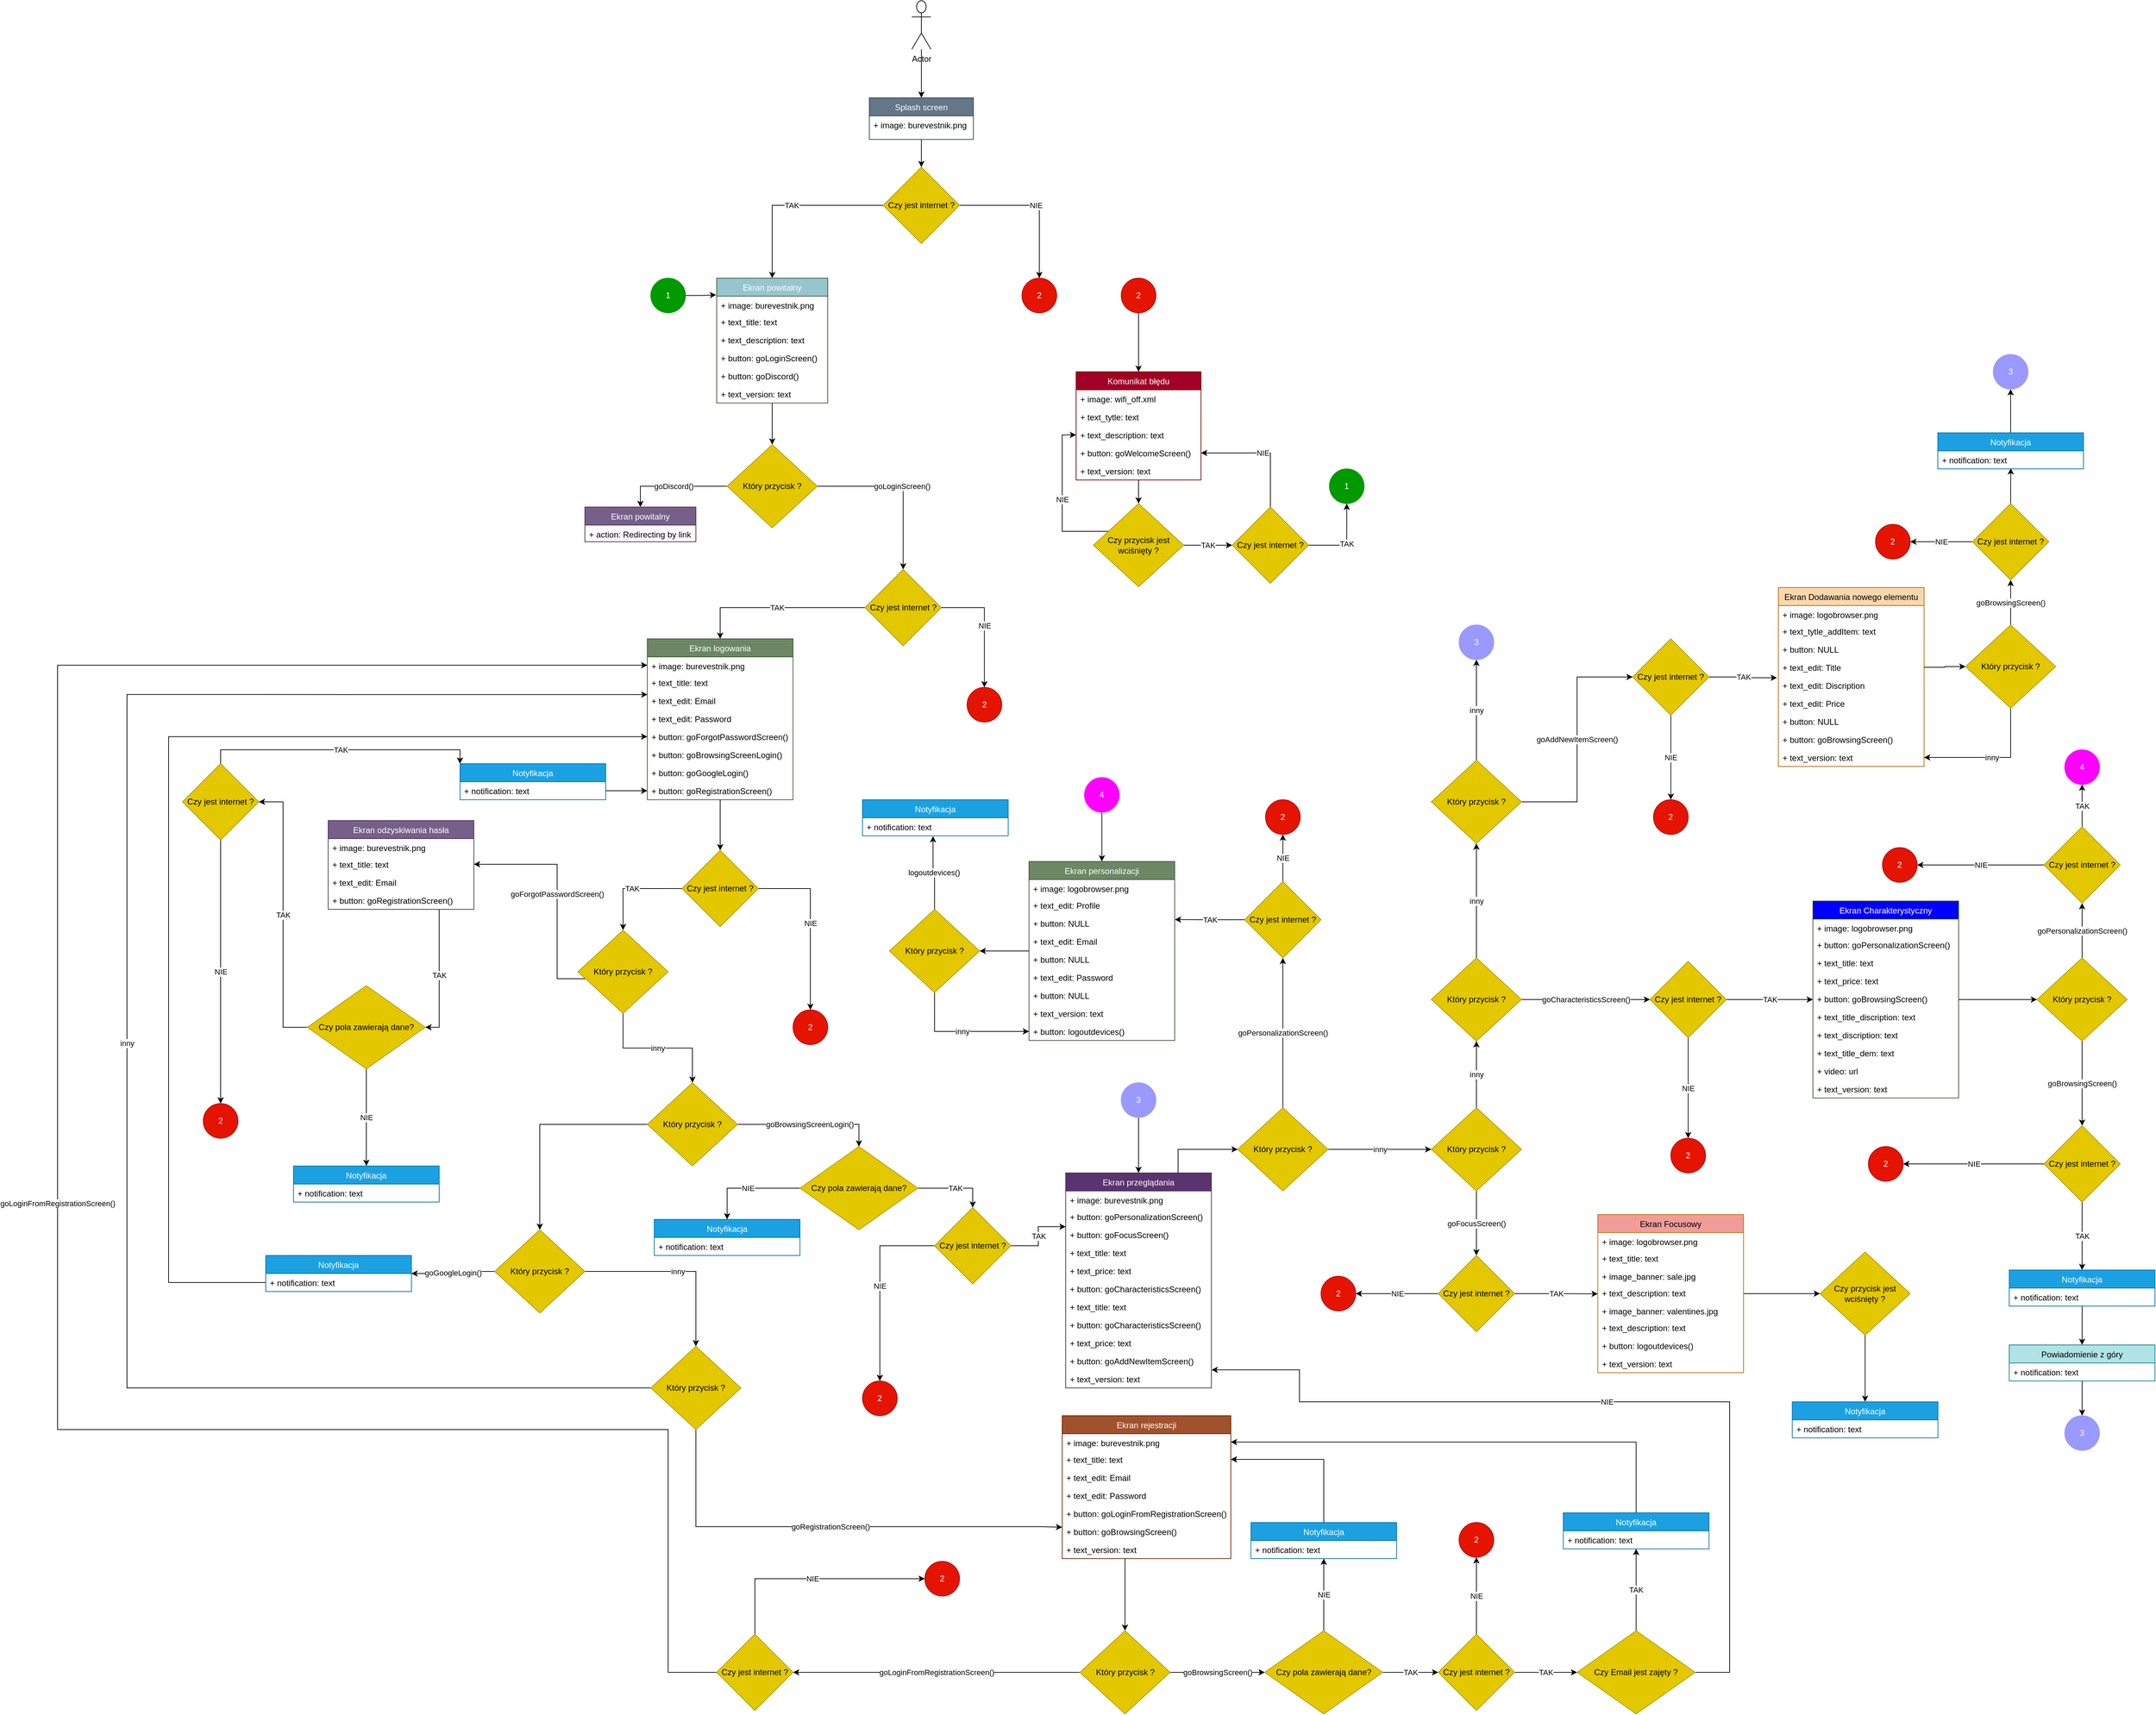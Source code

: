 <mxfile version="20.8.11" type="device"><diagram name="Strona-1" id="3PskBjS1fsITv8KraN9i"><mxGraphModel dx="9651" dy="4664" grid="1" gridSize="10" guides="1" tooltips="1" connect="1" arrows="1" fold="1" page="1" pageScale="1" pageWidth="827" pageHeight="1169" math="0" shadow="0"><root><mxCell id="0"/><mxCell id="1" parent="0"/><mxCell id="LLN5azXGqoQP6Ic-xOFQ-16" style="edgeStyle=orthogonalEdgeStyle;rounded=0;orthogonalLoop=1;jettySize=auto;html=1;entryX=0.5;entryY=0;entryDx=0;entryDy=0;" edge="1" parent="1" source="gSDBouN05AVpfChRcIKJ-2" target="LLN5azXGqoQP6Ic-xOFQ-15"><mxGeometry relative="1" as="geometry"/></mxCell><mxCell id="gSDBouN05AVpfChRcIKJ-2" value="Ekran powitalny" style="swimlane;fontStyle=0;childLayout=stackLayout;horizontal=1;startSize=26;fillColor=#97C5CF;horizontalStack=0;resizeParent=1;resizeParentMax=0;resizeLast=0;collapsible=1;marginBottom=0;fontColor=#ffffff;strokeColor=#3A5431;" parent="1" vertex="1"><mxGeometry x="-680" y="-740" width="160" height="180" as="geometry"><mxRectangle x="320" y="160" width="130" height="30" as="alternateBounds"/></mxGeometry></mxCell><mxCell id="gSDBouN05AVpfChRcIKJ-3" value="+ image: burevestnik.png" style="text;strokeColor=none;fillColor=none;align=left;verticalAlign=top;spacingLeft=4;spacingRight=4;overflow=hidden;rotatable=0;points=[[0,0.5],[1,0.5]];portConstraint=eastwest;" parent="gSDBouN05AVpfChRcIKJ-2" vertex="1"><mxGeometry y="26" width="160" height="24" as="geometry"/></mxCell><mxCell id="LLN5azXGqoQP6Ic-xOFQ-10" value="+ text_title: text" style="text;strokeColor=none;fillColor=none;align=left;verticalAlign=top;spacingLeft=4;spacingRight=4;overflow=hidden;rotatable=0;points=[[0,0.5],[1,0.5]];portConstraint=eastwest;" vertex="1" parent="gSDBouN05AVpfChRcIKJ-2"><mxGeometry y="50" width="160" height="26" as="geometry"/></mxCell><mxCell id="LLN5azXGqoQP6Ic-xOFQ-11" value="+ text_description: text" style="text;strokeColor=none;fillColor=none;align=left;verticalAlign=top;spacingLeft=4;spacingRight=4;overflow=hidden;rotatable=0;points=[[0,0.5],[1,0.5]];portConstraint=eastwest;" vertex="1" parent="gSDBouN05AVpfChRcIKJ-2"><mxGeometry y="76" width="160" height="26" as="geometry"/></mxCell><mxCell id="LLN5azXGqoQP6Ic-xOFQ-12" value="+ button: goLoginScreen()" style="text;strokeColor=none;fillColor=none;align=left;verticalAlign=top;spacingLeft=4;spacingRight=4;overflow=hidden;rotatable=0;points=[[0,0.5],[1,0.5]];portConstraint=eastwest;" vertex="1" parent="gSDBouN05AVpfChRcIKJ-2"><mxGeometry y="102" width="160" height="26" as="geometry"/></mxCell><mxCell id="LLN5azXGqoQP6Ic-xOFQ-13" value="+ button: goDiscord()" style="text;strokeColor=none;fillColor=none;align=left;verticalAlign=top;spacingLeft=4;spacingRight=4;overflow=hidden;rotatable=0;points=[[0,0.5],[1,0.5]];portConstraint=eastwest;" vertex="1" parent="gSDBouN05AVpfChRcIKJ-2"><mxGeometry y="128" width="160" height="26" as="geometry"/></mxCell><mxCell id="LLN5azXGqoQP6Ic-xOFQ-14" value="+ text_version: text" style="text;strokeColor=none;fillColor=none;align=left;verticalAlign=top;spacingLeft=4;spacingRight=4;overflow=hidden;rotatable=0;points=[[0,0.5],[1,0.5]];portConstraint=eastwest;" vertex="1" parent="gSDBouN05AVpfChRcIKJ-2"><mxGeometry y="154" width="160" height="26" as="geometry"/></mxCell><mxCell id="LLN5azXGqoQP6Ic-xOFQ-3" style="edgeStyle=orthogonalEdgeStyle;rounded=0;orthogonalLoop=1;jettySize=auto;html=1;entryX=0.5;entryY=0;entryDx=0;entryDy=0;" edge="1" parent="1" source="gSDBouN05AVpfChRcIKJ-67" target="LLN5azXGqoQP6Ic-xOFQ-1"><mxGeometry relative="1" as="geometry"/></mxCell><mxCell id="gSDBouN05AVpfChRcIKJ-67" value="Actor" style="shape=umlActor;verticalLabelPosition=bottom;verticalAlign=top;html=1;" parent="1" vertex="1"><mxGeometry x="-398.75" y="-1140" width="27.5" height="70" as="geometry"/></mxCell><mxCell id="gSDBouN05AVpfChRcIKJ-71" value="TAK" style="edgeStyle=orthogonalEdgeStyle;rounded=0;orthogonalLoop=1;jettySize=auto;html=1;exitX=0;exitY=0.5;exitDx=0;exitDy=0;entryX=0.5;entryY=0;entryDx=0;entryDy=0;" parent="1" source="gSDBouN05AVpfChRcIKJ-68" target="gSDBouN05AVpfChRcIKJ-2" edge="1"><mxGeometry relative="1" as="geometry"><mxPoint x="-540" y="-585" as="targetPoint"/></mxGeometry></mxCell><mxCell id="gSDBouN05AVpfChRcIKJ-72" value="NIE" style="edgeStyle=orthogonalEdgeStyle;rounded=0;orthogonalLoop=1;jettySize=auto;html=1;entryX=0.5;entryY=0;entryDx=0;entryDy=0;" parent="1" source="gSDBouN05AVpfChRcIKJ-68" target="LLN5azXGqoQP6Ic-xOFQ-386" edge="1"><mxGeometry relative="1" as="geometry"><mxPoint x="-226.29" y="-740" as="targetPoint"/></mxGeometry></mxCell><mxCell id="gSDBouN05AVpfChRcIKJ-68" value="Czy jest internet ?" style="rhombus;whiteSpace=wrap;html=1;fillColor=#e3c800;fontColor=#000000;strokeColor=#B09500;" parent="1" vertex="1"><mxGeometry x="-440" y="-900" width="110" height="110" as="geometry"/></mxCell><mxCell id="LLN5azXGqoQP6Ic-xOFQ-4" style="edgeStyle=orthogonalEdgeStyle;rounded=0;orthogonalLoop=1;jettySize=auto;html=1;entryX=0.5;entryY=0;entryDx=0;entryDy=0;" edge="1" parent="1" source="LLN5azXGqoQP6Ic-xOFQ-1" target="gSDBouN05AVpfChRcIKJ-68"><mxGeometry relative="1" as="geometry"/></mxCell><mxCell id="LLN5azXGqoQP6Ic-xOFQ-1" value="Splash screen" style="swimlane;fontStyle=0;childLayout=stackLayout;horizontal=1;startSize=26;horizontalStack=0;resizeParent=1;resizeParentMax=0;resizeLast=0;collapsible=1;marginBottom=0;fillColor=#647687;strokeColor=#314354;fontColor=#ffffff;" vertex="1" parent="1"><mxGeometry x="-460" y="-1000" width="150" height="60" as="geometry"/></mxCell><mxCell id="LLN5azXGqoQP6Ic-xOFQ-2" value="+ image: burevestnik.png" style="text;strokeColor=none;fillColor=none;align=left;verticalAlign=top;spacingLeft=4;spacingRight=4;overflow=hidden;rotatable=0;points=[[0,0.5],[1,0.5]];portConstraint=eastwest;" vertex="1" parent="LLN5azXGqoQP6Ic-xOFQ-1"><mxGeometry y="26" width="150" height="34" as="geometry"/></mxCell><mxCell id="LLN5azXGqoQP6Ic-xOFQ-28" value="goDiscord()" style="edgeStyle=orthogonalEdgeStyle;rounded=0;orthogonalLoop=1;jettySize=auto;html=1;entryX=0.5;entryY=0;entryDx=0;entryDy=0;" edge="1" parent="1" source="LLN5azXGqoQP6Ic-xOFQ-15" target="LLN5azXGqoQP6Ic-xOFQ-21"><mxGeometry relative="1" as="geometry"/></mxCell><mxCell id="LLN5azXGqoQP6Ic-xOFQ-30" value="goLoginScreen()" style="edgeStyle=orthogonalEdgeStyle;rounded=0;orthogonalLoop=1;jettySize=auto;html=1;entryX=0.5;entryY=0;entryDx=0;entryDy=0;" edge="1" parent="1" source="LLN5azXGqoQP6Ic-xOFQ-15" target="LLN5azXGqoQP6Ic-xOFQ-29"><mxGeometry relative="1" as="geometry"/></mxCell><mxCell id="LLN5azXGqoQP6Ic-xOFQ-15" value="Który przycisk ?" style="rhombus;whiteSpace=wrap;html=1;fillColor=#e3c800;fontColor=#000000;strokeColor=#B09500;" vertex="1" parent="1"><mxGeometry x="-665" y="-500" width="130" height="120" as="geometry"/></mxCell><mxCell id="LLN5azXGqoQP6Ic-xOFQ-21" value="Ekran powitalny" style="swimlane;fontStyle=0;childLayout=stackLayout;horizontal=1;startSize=26;fillColor=#76608a;horizontalStack=0;resizeParent=1;resizeParentMax=0;resizeLast=0;collapsible=1;marginBottom=0;fontColor=#ffffff;strokeColor=#432D57;" vertex="1" parent="1"><mxGeometry x="-870" y="-410" width="160" height="50" as="geometry"><mxRectangle x="320" y="160" width="130" height="30" as="alternateBounds"/></mxGeometry></mxCell><mxCell id="LLN5azXGqoQP6Ic-xOFQ-22" value="+ action: Redirecting by link" style="text;strokeColor=none;fillColor=none;align=left;verticalAlign=top;spacingLeft=4;spacingRight=4;overflow=hidden;rotatable=0;points=[[0,0.5],[1,0.5]];portConstraint=eastwest;" vertex="1" parent="LLN5azXGqoQP6Ic-xOFQ-21"><mxGeometry y="26" width="160" height="24" as="geometry"/></mxCell><mxCell id="LLN5azXGqoQP6Ic-xOFQ-37" value="NIE" style="edgeStyle=orthogonalEdgeStyle;rounded=0;orthogonalLoop=1;jettySize=auto;html=1;exitX=1;exitY=0.5;exitDx=0;exitDy=0;entryX=0.5;entryY=0;entryDx=0;entryDy=0;" edge="1" parent="1" source="LLN5azXGqoQP6Ic-xOFQ-29" target="LLN5azXGqoQP6Ic-xOFQ-389"><mxGeometry relative="1" as="geometry"><mxPoint x="-246.29" y="-220" as="targetPoint"/></mxGeometry></mxCell><mxCell id="LLN5azXGqoQP6Ic-xOFQ-45" value="TAK" style="edgeStyle=orthogonalEdgeStyle;rounded=0;orthogonalLoop=1;jettySize=auto;html=1;entryX=0.5;entryY=0;entryDx=0;entryDy=0;" edge="1" parent="1" source="LLN5azXGqoQP6Ic-xOFQ-29" target="LLN5azXGqoQP6Ic-xOFQ-38"><mxGeometry relative="1" as="geometry"/></mxCell><mxCell id="LLN5azXGqoQP6Ic-xOFQ-29" value="Czy jest internet ?" style="rhombus;whiteSpace=wrap;html=1;fillColor=#e3c800;fontColor=#000000;strokeColor=#B09500;" vertex="1" parent="1"><mxGeometry x="-466.25" y="-320" width="110" height="110" as="geometry"/></mxCell><mxCell id="LLN5azXGqoQP6Ic-xOFQ-61" style="edgeStyle=orthogonalEdgeStyle;rounded=0;orthogonalLoop=1;jettySize=auto;html=1;entryX=0.5;entryY=0;entryDx=0;entryDy=0;" edge="1" parent="1" source="LLN5azXGqoQP6Ic-xOFQ-38" target="LLN5azXGqoQP6Ic-xOFQ-52"><mxGeometry relative="1" as="geometry"/></mxCell><mxCell id="LLN5azXGqoQP6Ic-xOFQ-38" value="Ekran logowania" style="swimlane;fontStyle=0;childLayout=stackLayout;horizontal=1;startSize=26;fillColor=#6d8764;horizontalStack=0;resizeParent=1;resizeParentMax=0;resizeLast=0;collapsible=1;marginBottom=0;fontColor=#ffffff;strokeColor=#3A5431;" vertex="1" parent="1"><mxGeometry x="-780" y="-220" width="210" height="232" as="geometry"><mxRectangle x="320" y="160" width="130" height="30" as="alternateBounds"/></mxGeometry></mxCell><mxCell id="LLN5azXGqoQP6Ic-xOFQ-39" value="+ image: burevestnik.png" style="text;strokeColor=none;fillColor=none;align=left;verticalAlign=top;spacingLeft=4;spacingRight=4;overflow=hidden;rotatable=0;points=[[0,0.5],[1,0.5]];portConstraint=eastwest;" vertex="1" parent="LLN5azXGqoQP6Ic-xOFQ-38"><mxGeometry y="26" width="210" height="24" as="geometry"/></mxCell><mxCell id="LLN5azXGqoQP6Ic-xOFQ-40" value="+ text_title: text" style="text;strokeColor=none;fillColor=none;align=left;verticalAlign=top;spacingLeft=4;spacingRight=4;overflow=hidden;rotatable=0;points=[[0,0.5],[1,0.5]];portConstraint=eastwest;" vertex="1" parent="LLN5azXGqoQP6Ic-xOFQ-38"><mxGeometry y="50" width="210" height="26" as="geometry"/></mxCell><mxCell id="LLN5azXGqoQP6Ic-xOFQ-41" value="+ text_edit: Email" style="text;strokeColor=none;fillColor=none;align=left;verticalAlign=top;spacingLeft=4;spacingRight=4;overflow=hidden;rotatable=0;points=[[0,0.5],[1,0.5]];portConstraint=eastwest;" vertex="1" parent="LLN5azXGqoQP6Ic-xOFQ-38"><mxGeometry y="76" width="210" height="26" as="geometry"/></mxCell><mxCell id="LLN5azXGqoQP6Ic-xOFQ-46" value="+ text_edit: Password" style="text;strokeColor=none;fillColor=none;align=left;verticalAlign=top;spacingLeft=4;spacingRight=4;overflow=hidden;rotatable=0;points=[[0,0.5],[1,0.5]];portConstraint=eastwest;" vertex="1" parent="LLN5azXGqoQP6Ic-xOFQ-38"><mxGeometry y="102" width="210" height="26" as="geometry"/></mxCell><mxCell id="LLN5azXGqoQP6Ic-xOFQ-47" value="+ button: goForgotPasswordScreen()" style="text;strokeColor=none;fillColor=none;align=left;verticalAlign=top;spacingLeft=4;spacingRight=4;overflow=hidden;rotatable=0;points=[[0,0.5],[1,0.5]];portConstraint=eastwest;" vertex="1" parent="LLN5azXGqoQP6Ic-xOFQ-38"><mxGeometry y="128" width="210" height="26" as="geometry"/></mxCell><mxCell id="LLN5azXGqoQP6Ic-xOFQ-42" value="+ button: goBrowsingScreenLogin()" style="text;strokeColor=none;fillColor=none;align=left;verticalAlign=top;spacingLeft=4;spacingRight=4;overflow=hidden;rotatable=0;points=[[0,0.5],[1,0.5]];portConstraint=eastwest;" vertex="1" parent="LLN5azXGqoQP6Ic-xOFQ-38"><mxGeometry y="154" width="210" height="26" as="geometry"/></mxCell><mxCell id="LLN5azXGqoQP6Ic-xOFQ-43" value="+ button: goGoogleLogin()" style="text;strokeColor=none;fillColor=none;align=left;verticalAlign=top;spacingLeft=4;spacingRight=4;overflow=hidden;rotatable=0;points=[[0,0.5],[1,0.5]];portConstraint=eastwest;" vertex="1" parent="LLN5azXGqoQP6Ic-xOFQ-38"><mxGeometry y="180" width="210" height="26" as="geometry"/></mxCell><mxCell id="LLN5azXGqoQP6Ic-xOFQ-48" value="+ button: goRegistrationScreen()" style="text;strokeColor=none;fillColor=none;align=left;verticalAlign=top;spacingLeft=4;spacingRight=4;overflow=hidden;rotatable=0;points=[[0,0.5],[1,0.5]];portConstraint=eastwest;" vertex="1" parent="LLN5azXGqoQP6Ic-xOFQ-38"><mxGeometry y="206" width="210" height="26" as="geometry"/></mxCell><mxCell id="LLN5azXGqoQP6Ic-xOFQ-51" value="NIE" style="edgeStyle=orthogonalEdgeStyle;rounded=0;orthogonalLoop=1;jettySize=auto;html=1;exitX=1;exitY=0.5;exitDx=0;exitDy=0;entryX=0.5;entryY=0;entryDx=0;entryDy=0;" edge="1" parent="1" source="LLN5azXGqoQP6Ic-xOFQ-52" target="LLN5azXGqoQP6Ic-xOFQ-401"><mxGeometry relative="1" as="geometry"><mxPoint x="-450" y="160" as="targetPoint"/></mxGeometry></mxCell><mxCell id="LLN5azXGqoQP6Ic-xOFQ-63" value="TAK" style="edgeStyle=orthogonalEdgeStyle;rounded=0;orthogonalLoop=1;jettySize=auto;html=1;" edge="1" parent="1" source="LLN5azXGqoQP6Ic-xOFQ-52" target="LLN5azXGqoQP6Ic-xOFQ-62"><mxGeometry relative="1" as="geometry"/></mxCell><mxCell id="LLN5azXGqoQP6Ic-xOFQ-52" value="Czy jest internet ?" style="rhombus;whiteSpace=wrap;html=1;fillColor=#e3c800;fontColor=#000000;strokeColor=#B09500;" vertex="1" parent="1"><mxGeometry x="-730" y="85" width="110" height="110" as="geometry"/></mxCell><mxCell id="LLN5azXGqoQP6Ic-xOFQ-73" value="goForgotPasswordScreen()" style="edgeStyle=orthogonalEdgeStyle;rounded=0;orthogonalLoop=1;jettySize=auto;html=1;entryX=1;entryY=0.5;entryDx=0;entryDy=0;" edge="1" parent="1" source="LLN5azXGqoQP6Ic-xOFQ-62" target="LLN5azXGqoQP6Ic-xOFQ-66"><mxGeometry relative="1" as="geometry"><Array as="points"><mxPoint x="-910" y="270"/><mxPoint x="-910" y="105"/></Array></mxGeometry></mxCell><mxCell id="LLN5azXGqoQP6Ic-xOFQ-75" value="inny" style="edgeStyle=orthogonalEdgeStyle;rounded=0;orthogonalLoop=1;jettySize=auto;html=1;" edge="1" parent="1" source="LLN5azXGqoQP6Ic-xOFQ-62" target="LLN5azXGqoQP6Ic-xOFQ-74"><mxGeometry relative="1" as="geometry"/></mxCell><mxCell id="LLN5azXGqoQP6Ic-xOFQ-62" value="Który przycisk ?" style="rhombus;whiteSpace=wrap;html=1;fillColor=#e3c800;fontColor=#000000;strokeColor=#B09500;" vertex="1" parent="1"><mxGeometry x="-880" y="200" width="130" height="120" as="geometry"/></mxCell><mxCell id="LLN5azXGqoQP6Ic-xOFQ-399" value="TAK" style="edgeStyle=orthogonalEdgeStyle;rounded=0;orthogonalLoop=1;jettySize=auto;html=1;entryX=1;entryY=0.5;entryDx=0;entryDy=0;fontColor=#000000;" edge="1" parent="1" source="LLN5azXGqoQP6Ic-xOFQ-64" target="LLN5azXGqoQP6Ic-xOFQ-144"><mxGeometry relative="1" as="geometry"><Array as="points"><mxPoint x="-1080" y="340"/></Array></mxGeometry></mxCell><mxCell id="LLN5azXGqoQP6Ic-xOFQ-64" value="Ekran odzyskiwania hasła" style="swimlane;fontStyle=0;childLayout=stackLayout;horizontal=1;startSize=26;fillColor=#76608a;horizontalStack=0;resizeParent=1;resizeParentMax=0;resizeLast=0;collapsible=1;marginBottom=0;fontColor=#ffffff;strokeColor=#432D57;" vertex="1" parent="1"><mxGeometry x="-1240" y="42" width="210" height="128" as="geometry"><mxRectangle x="320" y="160" width="130" height="30" as="alternateBounds"/></mxGeometry></mxCell><mxCell id="LLN5azXGqoQP6Ic-xOFQ-65" value="+ image: burevestnik.png" style="text;strokeColor=none;fillColor=none;align=left;verticalAlign=top;spacingLeft=4;spacingRight=4;overflow=hidden;rotatable=0;points=[[0,0.5],[1,0.5]];portConstraint=eastwest;" vertex="1" parent="LLN5azXGqoQP6Ic-xOFQ-64"><mxGeometry y="26" width="210" height="24" as="geometry"/></mxCell><mxCell id="LLN5azXGqoQP6Ic-xOFQ-66" value="+ text_title: text" style="text;strokeColor=none;fillColor=none;align=left;verticalAlign=top;spacingLeft=4;spacingRight=4;overflow=hidden;rotatable=0;points=[[0,0.5],[1,0.5]];portConstraint=eastwest;" vertex="1" parent="LLN5azXGqoQP6Ic-xOFQ-64"><mxGeometry y="50" width="210" height="26" as="geometry"/></mxCell><mxCell id="LLN5azXGqoQP6Ic-xOFQ-67" value="+ text_edit: Email" style="text;strokeColor=none;fillColor=none;align=left;verticalAlign=top;spacingLeft=4;spacingRight=4;overflow=hidden;rotatable=0;points=[[0,0.5],[1,0.5]];portConstraint=eastwest;" vertex="1" parent="LLN5azXGqoQP6Ic-xOFQ-64"><mxGeometry y="76" width="210" height="26" as="geometry"/></mxCell><mxCell id="LLN5azXGqoQP6Ic-xOFQ-72" value="+ button: goRegistrationScreen()" style="text;strokeColor=none;fillColor=none;align=left;verticalAlign=top;spacingLeft=4;spacingRight=4;overflow=hidden;rotatable=0;points=[[0,0.5],[1,0.5]];portConstraint=eastwest;" vertex="1" parent="LLN5azXGqoQP6Ic-xOFQ-64"><mxGeometry y="102" width="210" height="26" as="geometry"/></mxCell><mxCell id="LLN5azXGqoQP6Ic-xOFQ-85" value="goBrowsingScreenLogin()" style="edgeStyle=orthogonalEdgeStyle;rounded=0;orthogonalLoop=1;jettySize=auto;html=1;entryX=0.5;entryY=0;entryDx=0;entryDy=0;" edge="1" parent="1" source="LLN5azXGqoQP6Ic-xOFQ-74" target="LLN5azXGqoQP6Ic-xOFQ-151"><mxGeometry relative="1" as="geometry"><mxPoint x="-470" y="510" as="targetPoint"/></mxGeometry></mxCell><mxCell id="LLN5azXGqoQP6Ic-xOFQ-97" style="edgeStyle=orthogonalEdgeStyle;rounded=0;orthogonalLoop=1;jettySize=auto;html=1;entryX=0.5;entryY=0;entryDx=0;entryDy=0;" edge="1" parent="1" source="LLN5azXGqoQP6Ic-xOFQ-74" target="LLN5azXGqoQP6Ic-xOFQ-95"><mxGeometry relative="1" as="geometry"/></mxCell><mxCell id="LLN5azXGqoQP6Ic-xOFQ-74" value="Który przycisk ?" style="rhombus;whiteSpace=wrap;html=1;fillColor=#e3c800;fontColor=#000000;strokeColor=#B09500;" vertex="1" parent="1"><mxGeometry x="-780" y="420" width="130" height="120" as="geometry"/></mxCell><mxCell id="LLN5azXGqoQP6Ic-xOFQ-324" style="edgeStyle=orthogonalEdgeStyle;rounded=0;orthogonalLoop=1;jettySize=auto;html=1;entryX=0;entryY=0.5;entryDx=0;entryDy=0;fontColor=#000000;" edge="1" parent="1" source="LLN5azXGqoQP6Ic-xOFQ-76" target="LLN5azXGqoQP6Ic-xOFQ-323"><mxGeometry relative="1" as="geometry"><Array as="points"><mxPoint x="-15" y="516"/></Array></mxGeometry></mxCell><mxCell id="LLN5azXGqoQP6Ic-xOFQ-76" value="Ekran przeglądania" style="swimlane;fontStyle=0;childLayout=stackLayout;horizontal=1;startSize=26;fillColor=#5A346E;horizontalStack=0;resizeParent=1;resizeParentMax=0;resizeLast=0;collapsible=1;marginBottom=0;fontColor=#ffffff;strokeColor=#432D57;" vertex="1" parent="1"><mxGeometry x="-176.98" y="550" width="210" height="310" as="geometry"><mxRectangle x="320" y="160" width="130" height="30" as="alternateBounds"/></mxGeometry></mxCell><mxCell id="LLN5azXGqoQP6Ic-xOFQ-77" value="+ image: burevestnik.png" style="text;strokeColor=none;fillColor=none;align=left;verticalAlign=top;spacingLeft=4;spacingRight=4;overflow=hidden;rotatable=0;points=[[0,0.5],[1,0.5]];portConstraint=eastwest;" vertex="1" parent="LLN5azXGqoQP6Ic-xOFQ-76"><mxGeometry y="26" width="210" height="24" as="geometry"/></mxCell><mxCell id="LLN5azXGqoQP6Ic-xOFQ-81" value="+ button: goPersonalizationScreen()" style="text;strokeColor=none;fillColor=none;align=left;verticalAlign=top;spacingLeft=4;spacingRight=4;overflow=hidden;rotatable=0;points=[[0,0.5],[1,0.5]];portConstraint=eastwest;" vertex="1" parent="LLN5azXGqoQP6Ic-xOFQ-76"><mxGeometry y="50" width="210" height="26" as="geometry"/></mxCell><mxCell id="LLN5azXGqoQP6Ic-xOFQ-82" value="+ button: goFocusScreen()" style="text;strokeColor=none;fillColor=none;align=left;verticalAlign=top;spacingLeft=4;spacingRight=4;overflow=hidden;rotatable=0;points=[[0,0.5],[1,0.5]];portConstraint=eastwest;" vertex="1" parent="LLN5azXGqoQP6Ic-xOFQ-76"><mxGeometry y="76" width="210" height="26" as="geometry"/></mxCell><mxCell id="LLN5azXGqoQP6Ic-xOFQ-493" value="+ text_title: text" style="text;strokeColor=none;fillColor=none;align=left;verticalAlign=top;spacingLeft=4;spacingRight=4;overflow=hidden;rotatable=0;points=[[0,0.5],[1,0.5]];portConstraint=eastwest;" vertex="1" parent="LLN5azXGqoQP6Ic-xOFQ-76"><mxGeometry y="102" width="210" height="26" as="geometry"/></mxCell><mxCell id="LLN5azXGqoQP6Ic-xOFQ-494" value="+ text_price: text" style="text;strokeColor=none;fillColor=none;align=left;verticalAlign=top;spacingLeft=4;spacingRight=4;overflow=hidden;rotatable=0;points=[[0,0.5],[1,0.5]];portConstraint=eastwest;" vertex="1" parent="LLN5azXGqoQP6Ic-xOFQ-76"><mxGeometry y="128" width="210" height="26" as="geometry"/></mxCell><mxCell id="LLN5azXGqoQP6Ic-xOFQ-83" value="+ button: goCharacteristicsScreen()" style="text;strokeColor=none;fillColor=none;align=left;verticalAlign=top;spacingLeft=4;spacingRight=4;overflow=hidden;rotatable=0;points=[[0,0.5],[1,0.5]];portConstraint=eastwest;" vertex="1" parent="LLN5azXGqoQP6Ic-xOFQ-76"><mxGeometry y="154" width="210" height="26" as="geometry"/></mxCell><mxCell id="LLN5azXGqoQP6Ic-xOFQ-495" value="+ text_title: text" style="text;strokeColor=none;fillColor=none;align=left;verticalAlign=top;spacingLeft=4;spacingRight=4;overflow=hidden;rotatable=0;points=[[0,0.5],[1,0.5]];portConstraint=eastwest;" vertex="1" parent="LLN5azXGqoQP6Ic-xOFQ-76"><mxGeometry y="180" width="210" height="26" as="geometry"/></mxCell><mxCell id="LLN5azXGqoQP6Ic-xOFQ-321" value="+ button: goCharacteristicsScreen()" style="text;strokeColor=none;fillColor=none;align=left;verticalAlign=top;spacingLeft=4;spacingRight=4;overflow=hidden;rotatable=0;points=[[0,0.5],[1,0.5]];portConstraint=eastwest;" vertex="1" parent="LLN5azXGqoQP6Ic-xOFQ-76"><mxGeometry y="206" width="210" height="26" as="geometry"/></mxCell><mxCell id="LLN5azXGqoQP6Ic-xOFQ-496" value="+ text_price: text" style="text;strokeColor=none;fillColor=none;align=left;verticalAlign=top;spacingLeft=4;spacingRight=4;overflow=hidden;rotatable=0;points=[[0,0.5],[1,0.5]];portConstraint=eastwest;" vertex="1" parent="LLN5azXGqoQP6Ic-xOFQ-76"><mxGeometry y="232" width="210" height="26" as="geometry"/></mxCell><mxCell id="LLN5azXGqoQP6Ic-xOFQ-84" value="+ button: goAddNewItemScreen()" style="text;strokeColor=none;fillColor=none;align=left;verticalAlign=top;spacingLeft=4;spacingRight=4;overflow=hidden;rotatable=0;points=[[0,0.5],[1,0.5]];portConstraint=eastwest;" vertex="1" parent="LLN5azXGqoQP6Ic-xOFQ-76"><mxGeometry y="258" width="210" height="26" as="geometry"/></mxCell><mxCell id="LLN5azXGqoQP6Ic-xOFQ-322" value="+ text_version: text" style="text;strokeColor=none;fillColor=none;align=left;verticalAlign=top;spacingLeft=4;spacingRight=4;overflow=hidden;rotatable=0;points=[[0,0.5],[1,0.5]];portConstraint=eastwest;" vertex="1" parent="LLN5azXGqoQP6Ic-xOFQ-76"><mxGeometry y="284" width="210" height="26" as="geometry"/></mxCell><mxCell id="LLN5azXGqoQP6Ic-xOFQ-139" style="edgeStyle=orthogonalEdgeStyle;rounded=0;orthogonalLoop=1;jettySize=auto;html=1;entryX=0;entryY=0.5;entryDx=0;entryDy=0;exitX=0;exitY=0.5;exitDx=0;exitDy=0;" edge="1" parent="1" source="LLN5azXGqoQP6Ic-xOFQ-88" target="LLN5azXGqoQP6Ic-xOFQ-47"><mxGeometry relative="1" as="geometry"><Array as="points"><mxPoint x="-1470" y="708"/><mxPoint x="-1470" y="-79"/></Array></mxGeometry></mxCell><mxCell id="LLN5azXGqoQP6Ic-xOFQ-86" value="Notyfikacja" style="swimlane;fontStyle=0;childLayout=stackLayout;horizontal=1;startSize=26;fillColor=#1ba1e2;horizontalStack=0;resizeParent=1;resizeParentMax=0;resizeLast=0;collapsible=1;marginBottom=0;fontColor=#ffffff;strokeColor=#006EAF;" vertex="1" parent="1"><mxGeometry x="-1330" y="669" width="210" height="52" as="geometry"><mxRectangle x="320" y="160" width="130" height="30" as="alternateBounds"/></mxGeometry></mxCell><mxCell id="LLN5azXGqoQP6Ic-xOFQ-88" value="+ notification: text" style="text;strokeColor=none;fillColor=none;align=left;verticalAlign=top;spacingLeft=4;spacingRight=4;overflow=hidden;rotatable=0;points=[[0,0.5],[1,0.5]];portConstraint=eastwest;" vertex="1" parent="LLN5azXGqoQP6Ic-xOFQ-86"><mxGeometry y="26" width="210" height="26" as="geometry"/></mxCell><mxCell id="LLN5azXGqoQP6Ic-xOFQ-98" value="goGoogleLogin()" style="edgeStyle=orthogonalEdgeStyle;rounded=0;orthogonalLoop=1;jettySize=auto;html=1;" edge="1" parent="1" source="LLN5azXGqoQP6Ic-xOFQ-95" target="LLN5azXGqoQP6Ic-xOFQ-86"><mxGeometry relative="1" as="geometry"/></mxCell><mxCell id="LLN5azXGqoQP6Ic-xOFQ-100" value="inny" style="edgeStyle=orthogonalEdgeStyle;rounded=0;orthogonalLoop=1;jettySize=auto;html=1;" edge="1" parent="1" source="LLN5azXGqoQP6Ic-xOFQ-95" target="LLN5azXGqoQP6Ic-xOFQ-99"><mxGeometry relative="1" as="geometry"/></mxCell><mxCell id="LLN5azXGqoQP6Ic-xOFQ-95" value="Który przycisk ?" style="rhombus;whiteSpace=wrap;html=1;fillColor=#e3c800;fontColor=#000000;strokeColor=#B09500;" vertex="1" parent="1"><mxGeometry x="-1000" y="632" width="130" height="120" as="geometry"/></mxCell><mxCell id="LLN5azXGqoQP6Ic-xOFQ-141" value="inny" style="edgeStyle=orthogonalEdgeStyle;rounded=0;orthogonalLoop=1;jettySize=auto;html=1;entryX=0.001;entryY=0.167;entryDx=0;entryDy=0;entryPerimeter=0;" edge="1" parent="1" source="LLN5azXGqoQP6Ic-xOFQ-99" target="LLN5azXGqoQP6Ic-xOFQ-41"><mxGeometry relative="1" as="geometry"><mxPoint x="-940" y="-140" as="targetPoint"/><Array as="points"><mxPoint x="-1530" y="860"/><mxPoint x="-1530" y="-140"/></Array></mxGeometry></mxCell><mxCell id="LLN5azXGqoQP6Ic-xOFQ-142" value="goRegistrationScreen()" style="edgeStyle=orthogonalEdgeStyle;rounded=0;orthogonalLoop=1;jettySize=auto;html=1;entryX=0;entryY=0.258;entryDx=0;entryDy=0;entryPerimeter=0;" edge="1" parent="1" source="LLN5azXGqoQP6Ic-xOFQ-99" target="LLN5azXGqoQP6Ic-xOFQ-118"><mxGeometry relative="1" as="geometry"><Array as="points"><mxPoint x="-710" y="1060"/><mxPoint x="-213" y="1060"/></Array></mxGeometry></mxCell><mxCell id="LLN5azXGqoQP6Ic-xOFQ-99" value="Który przycisk ?" style="rhombus;whiteSpace=wrap;html=1;fillColor=#e3c800;fontColor=#000000;strokeColor=#B09500;" vertex="1" parent="1"><mxGeometry x="-775" y="800" width="130" height="120" as="geometry"/></mxCell><mxCell id="LLN5azXGqoQP6Ic-xOFQ-167" style="edgeStyle=orthogonalEdgeStyle;rounded=0;orthogonalLoop=1;jettySize=auto;html=1;entryX=0.5;entryY=0;entryDx=0;entryDy=0;" edge="1" parent="1" source="LLN5azXGqoQP6Ic-xOFQ-112" target="LLN5azXGqoQP6Ic-xOFQ-166"><mxGeometry relative="1" as="geometry"><Array as="points"><mxPoint x="-91" y="1158"/></Array></mxGeometry></mxCell><mxCell id="LLN5azXGqoQP6Ic-xOFQ-112" value="Ekran rejestracji" style="swimlane;fontStyle=0;childLayout=stackLayout;horizontal=1;startSize=26;fillColor=#a0522d;horizontalStack=0;resizeParent=1;resizeParentMax=0;resizeLast=0;collapsible=1;marginBottom=0;fontColor=#ffffff;strokeColor=#6D1F00;" vertex="1" parent="1"><mxGeometry x="-181.97" y="900" width="243" height="206" as="geometry"><mxRectangle x="320" y="160" width="130" height="30" as="alternateBounds"/></mxGeometry></mxCell><mxCell id="LLN5azXGqoQP6Ic-xOFQ-113" value="+ image: burevestnik.png" style="text;strokeColor=none;fillColor=none;align=left;verticalAlign=top;spacingLeft=4;spacingRight=4;overflow=hidden;rotatable=0;points=[[0,0.5],[1,0.5]];portConstraint=eastwest;" vertex="1" parent="LLN5azXGqoQP6Ic-xOFQ-112"><mxGeometry y="26" width="243" height="24" as="geometry"/></mxCell><mxCell id="LLN5azXGqoQP6Ic-xOFQ-114" value="+ text_title: text" style="text;strokeColor=none;fillColor=none;align=left;verticalAlign=top;spacingLeft=4;spacingRight=4;overflow=hidden;rotatable=0;points=[[0,0.5],[1,0.5]];portConstraint=eastwest;" vertex="1" parent="LLN5azXGqoQP6Ic-xOFQ-112"><mxGeometry y="50" width="243" height="26" as="geometry"/></mxCell><mxCell id="LLN5azXGqoQP6Ic-xOFQ-115" value="+ text_edit: Email" style="text;strokeColor=none;fillColor=none;align=left;verticalAlign=top;spacingLeft=4;spacingRight=4;overflow=hidden;rotatable=0;points=[[0,0.5],[1,0.5]];portConstraint=eastwest;" vertex="1" parent="LLN5azXGqoQP6Ic-xOFQ-112"><mxGeometry y="76" width="243" height="26" as="geometry"/></mxCell><mxCell id="LLN5azXGqoQP6Ic-xOFQ-116" value="+ text_edit: Password" style="text;strokeColor=none;fillColor=none;align=left;verticalAlign=top;spacingLeft=4;spacingRight=4;overflow=hidden;rotatable=0;points=[[0,0.5],[1,0.5]];portConstraint=eastwest;" vertex="1" parent="LLN5azXGqoQP6Ic-xOFQ-112"><mxGeometry y="102" width="243" height="26" as="geometry"/></mxCell><mxCell id="LLN5azXGqoQP6Ic-xOFQ-117" value="+ button: goLoginFromRegistrationScreen()" style="text;strokeColor=none;fillColor=none;align=left;verticalAlign=top;spacingLeft=4;spacingRight=4;overflow=hidden;rotatable=0;points=[[0,0.5],[1,0.5]];portConstraint=eastwest;" vertex="1" parent="LLN5azXGqoQP6Ic-xOFQ-112"><mxGeometry y="128" width="243" height="26" as="geometry"/></mxCell><mxCell id="LLN5azXGqoQP6Ic-xOFQ-118" value="+ button: goBrowsingScreen()" style="text;strokeColor=none;fillColor=none;align=left;verticalAlign=top;spacingLeft=4;spacingRight=4;overflow=hidden;rotatable=0;points=[[0,0.5],[1,0.5]];portConstraint=eastwest;" vertex="1" parent="LLN5azXGqoQP6Ic-xOFQ-112"><mxGeometry y="154" width="243" height="26" as="geometry"/></mxCell><mxCell id="LLN5azXGqoQP6Ic-xOFQ-165" value="+ text_version: text" style="text;strokeColor=none;fillColor=none;align=left;verticalAlign=top;spacingLeft=4;spacingRight=4;overflow=hidden;rotatable=0;points=[[0,0.5],[1,0.5]];portConstraint=eastwest;" vertex="1" parent="LLN5azXGqoQP6Ic-xOFQ-112"><mxGeometry y="180" width="243" height="26" as="geometry"/></mxCell><mxCell id="LLN5azXGqoQP6Ic-xOFQ-131" value="NIE" style="edgeStyle=orthogonalEdgeStyle;rounded=0;orthogonalLoop=1;jettySize=auto;html=1;exitX=0.5;exitY=1;exitDx=0;exitDy=0;entryX=0.5;entryY=0;entryDx=0;entryDy=0;" edge="1" parent="1" source="LLN5azXGqoQP6Ic-xOFQ-129" target="LLN5azXGqoQP6Ic-xOFQ-392"><mxGeometry relative="1" as="geometry"><mxPoint x="-1230.06" y="459" as="targetPoint"/><Array as="points"/></mxGeometry></mxCell><mxCell id="LLN5azXGqoQP6Ic-xOFQ-397" value="TAK" style="edgeStyle=orthogonalEdgeStyle;rounded=0;orthogonalLoop=1;jettySize=auto;html=1;exitX=0.5;exitY=0;exitDx=0;exitDy=0;entryX=0;entryY=0;entryDx=0;entryDy=0;fontColor=#000000;" edge="1" parent="1" source="LLN5azXGqoQP6Ic-xOFQ-129" target="LLN5azXGqoQP6Ic-xOFQ-132"><mxGeometry relative="1" as="geometry"/></mxCell><mxCell id="LLN5azXGqoQP6Ic-xOFQ-129" value="Czy jest internet ?" style="rhombus;whiteSpace=wrap;html=1;fillColor=#e3c800;fontColor=#000000;strokeColor=#B09500;" vertex="1" parent="1"><mxGeometry x="-1450" y="-40" width="110" height="110" as="geometry"/></mxCell><mxCell id="LLN5azXGqoQP6Ic-xOFQ-132" value="Notyfikacja" style="swimlane;fontStyle=0;childLayout=stackLayout;horizontal=1;startSize=26;fillColor=#1ba1e2;horizontalStack=0;resizeParent=1;resizeParentMax=0;resizeLast=0;collapsible=1;marginBottom=0;fontColor=#ffffff;strokeColor=#006EAF;" vertex="1" parent="1"><mxGeometry x="-1050" y="-40" width="210" height="52" as="geometry"><mxRectangle x="320" y="160" width="130" height="30" as="alternateBounds"/></mxGeometry></mxCell><mxCell id="LLN5azXGqoQP6Ic-xOFQ-133" value="+ notification: text" style="text;strokeColor=none;fillColor=none;align=left;verticalAlign=top;spacingLeft=4;spacingRight=4;overflow=hidden;rotatable=0;points=[[0,0.5],[1,0.5]];portConstraint=eastwest;" vertex="1" parent="LLN5azXGqoQP6Ic-xOFQ-132"><mxGeometry y="26" width="210" height="26" as="geometry"/></mxCell><mxCell id="LLN5azXGqoQP6Ic-xOFQ-138" style="edgeStyle=orthogonalEdgeStyle;rounded=0;orthogonalLoop=1;jettySize=auto;html=1;" edge="1" parent="1" source="LLN5azXGqoQP6Ic-xOFQ-133"><mxGeometry relative="1" as="geometry"><mxPoint x="-780" y="-1" as="targetPoint"/></mxGeometry></mxCell><mxCell id="LLN5azXGqoQP6Ic-xOFQ-396" value="NIE" style="edgeStyle=orthogonalEdgeStyle;rounded=0;orthogonalLoop=1;jettySize=auto;html=1;entryX=0.5;entryY=0;entryDx=0;entryDy=0;fontColor=#000000;" edge="1" parent="1" source="LLN5azXGqoQP6Ic-xOFQ-144" target="LLN5azXGqoQP6Ic-xOFQ-148"><mxGeometry relative="1" as="geometry"/></mxCell><mxCell id="LLN5azXGqoQP6Ic-xOFQ-398" value="TAK" style="edgeStyle=orthogonalEdgeStyle;rounded=0;orthogonalLoop=1;jettySize=auto;html=1;exitX=0;exitY=0.5;exitDx=0;exitDy=0;entryX=1;entryY=0.5;entryDx=0;entryDy=0;fontColor=#000000;" edge="1" parent="1" source="LLN5azXGqoQP6Ic-xOFQ-144" target="LLN5azXGqoQP6Ic-xOFQ-129"><mxGeometry relative="1" as="geometry"/></mxCell><mxCell id="LLN5azXGqoQP6Ic-xOFQ-144" value="Czy pola zawierają dane?" style="rhombus;whiteSpace=wrap;html=1;fillColor=#e3c800;fontColor=#000000;strokeColor=#B09500;" vertex="1" parent="1"><mxGeometry x="-1270" y="280" width="170" height="120" as="geometry"/></mxCell><mxCell id="LLN5azXGqoQP6Ic-xOFQ-148" value="Notyfikacja" style="swimlane;fontStyle=0;childLayout=stackLayout;horizontal=1;startSize=26;fillColor=#1ba1e2;horizontalStack=0;resizeParent=1;resizeParentMax=0;resizeLast=0;collapsible=1;marginBottom=0;fontColor=#ffffff;strokeColor=#006EAF;" vertex="1" parent="1"><mxGeometry x="-1290" y="540" width="210" height="52" as="geometry"><mxRectangle x="320" y="160" width="130" height="30" as="alternateBounds"/></mxGeometry></mxCell><mxCell id="LLN5azXGqoQP6Ic-xOFQ-149" value="+ notification: text" style="text;strokeColor=none;fillColor=none;align=left;verticalAlign=top;spacingLeft=4;spacingRight=4;overflow=hidden;rotatable=0;points=[[0,0.5],[1,0.5]];portConstraint=eastwest;" vertex="1" parent="LLN5azXGqoQP6Ic-xOFQ-148"><mxGeometry y="26" width="210" height="26" as="geometry"/></mxCell><mxCell id="LLN5azXGqoQP6Ic-xOFQ-157" value="TAK" style="edgeStyle=orthogonalEdgeStyle;rounded=0;orthogonalLoop=1;jettySize=auto;html=1;entryX=0.5;entryY=0;entryDx=0;entryDy=0;" edge="1" parent="1" source="LLN5azXGqoQP6Ic-xOFQ-151" target="LLN5azXGqoQP6Ic-xOFQ-156"><mxGeometry relative="1" as="geometry"/></mxCell><mxCell id="LLN5azXGqoQP6Ic-xOFQ-247" value="NIE" style="edgeStyle=orthogonalEdgeStyle;rounded=0;orthogonalLoop=1;jettySize=auto;html=1;entryX=0.5;entryY=0;entryDx=0;entryDy=0;fontColor=#000000;" edge="1" parent="1" source="LLN5azXGqoQP6Ic-xOFQ-151" target="LLN5azXGqoQP6Ic-xOFQ-152"><mxGeometry relative="1" as="geometry"><Array as="points"><mxPoint x="-665" y="572"/></Array></mxGeometry></mxCell><mxCell id="LLN5azXGqoQP6Ic-xOFQ-151" value="Czy pola zawierają dane?" style="rhombus;whiteSpace=wrap;html=1;fillColor=#e3c800;fontColor=#000000;strokeColor=#B09500;" vertex="1" parent="1"><mxGeometry x="-560" y="512" width="170" height="120" as="geometry"/></mxCell><mxCell id="LLN5azXGqoQP6Ic-xOFQ-152" value="Notyfikacja" style="swimlane;fontStyle=0;childLayout=stackLayout;horizontal=1;startSize=26;fillColor=#1ba1e2;horizontalStack=0;resizeParent=1;resizeParentMax=0;resizeLast=0;collapsible=1;marginBottom=0;fontColor=#ffffff;strokeColor=#006EAF;" vertex="1" parent="1"><mxGeometry x="-770" y="617" width="210" height="52" as="geometry"><mxRectangle x="320" y="160" width="130" height="30" as="alternateBounds"/></mxGeometry></mxCell><mxCell id="LLN5azXGqoQP6Ic-xOFQ-153" value="+ notification: text" style="text;strokeColor=none;fillColor=none;align=left;verticalAlign=top;spacingLeft=4;spacingRight=4;overflow=hidden;rotatable=0;points=[[0,0.5],[1,0.5]];portConstraint=eastwest;" vertex="1" parent="LLN5azXGqoQP6Ic-xOFQ-152"><mxGeometry y="26" width="210" height="26" as="geometry"/></mxCell><mxCell id="LLN5azXGqoQP6Ic-xOFQ-164" value="NIE" style="edgeStyle=orthogonalEdgeStyle;rounded=0;orthogonalLoop=1;jettySize=auto;html=1;entryX=0.5;entryY=0;entryDx=0;entryDy=0;" edge="1" parent="1" source="LLN5azXGqoQP6Ic-xOFQ-156" target="LLN5azXGqoQP6Ic-xOFQ-400"><mxGeometry relative="1" as="geometry"><mxPoint x="-449" y="752" as="targetPoint"/></mxGeometry></mxCell><mxCell id="LLN5azXGqoQP6Ic-xOFQ-218" value="&lt;font color=&quot;#000000&quot;&gt;TAK&lt;/font&gt;" style="edgeStyle=orthogonalEdgeStyle;rounded=0;orthogonalLoop=1;jettySize=auto;html=1;entryX=0;entryY=0.25;entryDx=0;entryDy=0;fontColor=#FFFFFF;" edge="1" parent="1" source="LLN5azXGqoQP6Ic-xOFQ-156" target="LLN5azXGqoQP6Ic-xOFQ-76"><mxGeometry relative="1" as="geometry"/></mxCell><mxCell id="LLN5azXGqoQP6Ic-xOFQ-156" value="Czy jest internet ?" style="rhombus;whiteSpace=wrap;html=1;fillColor=#e3c800;fontColor=#000000;strokeColor=#B09500;" vertex="1" parent="1"><mxGeometry x="-366.0" y="600" width="110" height="110" as="geometry"/></mxCell><mxCell id="LLN5azXGqoQP6Ic-xOFQ-170" value="goLoginFromRegistrationScreen()" style="edgeStyle=orthogonalEdgeStyle;rounded=0;orthogonalLoop=1;jettySize=auto;html=1;entryX=1;entryY=0.5;entryDx=0;entryDy=0;" edge="1" parent="1" source="LLN5azXGqoQP6Ic-xOFQ-166" target="LLN5azXGqoQP6Ic-xOFQ-171"><mxGeometry relative="1" as="geometry"><mxPoint x="-535" y="1270" as="targetPoint"/></mxGeometry></mxCell><mxCell id="LLN5azXGqoQP6Ic-xOFQ-181" value="goBrowsingScreen()" style="edgeStyle=orthogonalEdgeStyle;rounded=0;orthogonalLoop=1;jettySize=auto;html=1;entryX=0;entryY=0.5;entryDx=0;entryDy=0;" edge="1" parent="1" source="LLN5azXGqoQP6Ic-xOFQ-166" target="LLN5azXGqoQP6Ic-xOFQ-180"><mxGeometry relative="1" as="geometry"/></mxCell><mxCell id="LLN5azXGqoQP6Ic-xOFQ-166" value="Który przycisk ?" style="rhombus;whiteSpace=wrap;html=1;fillColor=#e3c800;fontColor=#000000;strokeColor=#B09500;" vertex="1" parent="1"><mxGeometry x="-156.5" y="1210" width="130" height="120" as="geometry"/></mxCell><mxCell id="LLN5azXGqoQP6Ic-xOFQ-179" value="goLoginFromRegistrationScreen()" style="edgeStyle=orthogonalEdgeStyle;rounded=0;orthogonalLoop=1;jettySize=auto;html=1;entryX=0;entryY=0.5;entryDx=0;entryDy=0;" edge="1" parent="1" source="LLN5azXGqoQP6Ic-xOFQ-171" target="LLN5azXGqoQP6Ic-xOFQ-39"><mxGeometry relative="1" as="geometry"><Array as="points"><mxPoint x="-750" y="1270"/><mxPoint x="-750" y="920"/><mxPoint x="-1630" y="920"/><mxPoint x="-1630" y="-182"/></Array></mxGeometry></mxCell><mxCell id="LLN5azXGqoQP6Ic-xOFQ-467" value="NIE" style="edgeStyle=orthogonalEdgeStyle;rounded=0;orthogonalLoop=1;jettySize=auto;html=1;exitX=0.5;exitY=0;exitDx=0;exitDy=0;entryX=0;entryY=0.5;entryDx=0;entryDy=0;fontColor=#000000;" edge="1" parent="1" source="LLN5azXGqoQP6Ic-xOFQ-171" target="LLN5azXGqoQP6Ic-xOFQ-391"><mxGeometry relative="1" as="geometry"/></mxCell><mxCell id="LLN5azXGqoQP6Ic-xOFQ-171" value="Czy jest internet ?" style="rhombus;whiteSpace=wrap;html=1;fillColor=#e3c800;fontColor=#000000;strokeColor=#B09500;" vertex="1" parent="1"><mxGeometry x="-680" y="1215" width="110" height="110" as="geometry"/></mxCell><mxCell id="LLN5azXGqoQP6Ic-xOFQ-184" value="NIE" style="edgeStyle=orthogonalEdgeStyle;rounded=0;orthogonalLoop=1;jettySize=auto;html=1;entryX=0.5;entryY=1;entryDx=0;entryDy=0;" edge="1" parent="1" source="LLN5azXGqoQP6Ic-xOFQ-180" target="LLN5azXGqoQP6Ic-xOFQ-182"><mxGeometry relative="1" as="geometry"/></mxCell><mxCell id="LLN5azXGqoQP6Ic-xOFQ-195" value="TAK" style="edgeStyle=orthogonalEdgeStyle;rounded=0;orthogonalLoop=1;jettySize=auto;html=1;entryX=0;entryY=0.5;entryDx=0;entryDy=0;" edge="1" parent="1" source="LLN5azXGqoQP6Ic-xOFQ-180" target="LLN5azXGqoQP6Ic-xOFQ-194"><mxGeometry relative="1" as="geometry"/></mxCell><mxCell id="LLN5azXGqoQP6Ic-xOFQ-180" value="Czy pola zawierają dane?" style="rhombus;whiteSpace=wrap;html=1;fillColor=#e3c800;fontColor=#000000;strokeColor=#B09500;" vertex="1" parent="1"><mxGeometry x="110" y="1210" width="170" height="120" as="geometry"/></mxCell><mxCell id="LLN5azXGqoQP6Ic-xOFQ-185" style="edgeStyle=orthogonalEdgeStyle;rounded=0;orthogonalLoop=1;jettySize=auto;html=1;entryX=1;entryY=0.5;entryDx=0;entryDy=0;" edge="1" parent="1" source="LLN5azXGqoQP6Ic-xOFQ-182" target="LLN5azXGqoQP6Ic-xOFQ-114"><mxGeometry relative="1" as="geometry"/></mxCell><mxCell id="LLN5azXGqoQP6Ic-xOFQ-182" value="Notyfikacja" style="swimlane;fontStyle=0;childLayout=stackLayout;horizontal=1;startSize=26;fillColor=#1ba1e2;horizontalStack=0;resizeParent=1;resizeParentMax=0;resizeLast=0;collapsible=1;marginBottom=0;fontColor=#ffffff;strokeColor=#006EAF;" vertex="1" parent="1"><mxGeometry x="90" y="1054" width="210" height="52" as="geometry"><mxRectangle x="320" y="160" width="130" height="30" as="alternateBounds"/></mxGeometry></mxCell><mxCell id="LLN5azXGqoQP6Ic-xOFQ-183" value="+ notification: text" style="text;strokeColor=none;fillColor=none;align=left;verticalAlign=top;spacingLeft=4;spacingRight=4;overflow=hidden;rotatable=0;points=[[0,0.5],[1,0.5]];portConstraint=eastwest;" vertex="1" parent="LLN5azXGqoQP6Ic-xOFQ-182"><mxGeometry y="26" width="210" height="26" as="geometry"/></mxCell><mxCell id="LLN5azXGqoQP6Ic-xOFQ-192" value="TAK" style="edgeStyle=orthogonalEdgeStyle;rounded=0;orthogonalLoop=1;jettySize=auto;html=1;entryX=0.5;entryY=1;entryDx=0;entryDy=0;" edge="1" parent="1" source="LLN5azXGqoQP6Ic-xOFQ-186" target="LLN5azXGqoQP6Ic-xOFQ-190"><mxGeometry relative="1" as="geometry"/></mxCell><mxCell id="LLN5azXGqoQP6Ic-xOFQ-320" value="NIE" style="edgeStyle=orthogonalEdgeStyle;rounded=0;orthogonalLoop=1;jettySize=auto;html=1;fontColor=#000000;entryX=1.001;entryY=-0.004;entryDx=0;entryDy=0;entryPerimeter=0;" edge="1" parent="1" source="LLN5azXGqoQP6Ic-xOFQ-186" target="LLN5azXGqoQP6Ic-xOFQ-322"><mxGeometry relative="1" as="geometry"><mxPoint x="100" y="780" as="targetPoint"/><Array as="points"><mxPoint x="780" y="1270"/><mxPoint x="780" y="880"/><mxPoint x="160" y="880"/><mxPoint x="160" y="834"/></Array></mxGeometry></mxCell><mxCell id="LLN5azXGqoQP6Ic-xOFQ-186" value="Czy Email jest zajęty ?" style="rhombus;whiteSpace=wrap;html=1;fillColor=#e3c800;fontColor=#000000;strokeColor=#B09500;" vertex="1" parent="1"><mxGeometry x="560.23" y="1210" width="170" height="120" as="geometry"/></mxCell><mxCell id="LLN5azXGqoQP6Ic-xOFQ-193" style="edgeStyle=orthogonalEdgeStyle;rounded=0;orthogonalLoop=1;jettySize=auto;html=1;entryX=1;entryY=0.5;entryDx=0;entryDy=0;exitX=0.5;exitY=0;exitDx=0;exitDy=0;" edge="1" parent="1" source="LLN5azXGqoQP6Ic-xOFQ-190" target="LLN5azXGqoQP6Ic-xOFQ-113"><mxGeometry relative="1" as="geometry"><Array as="points"><mxPoint x="645" y="938"/></Array></mxGeometry></mxCell><mxCell id="LLN5azXGqoQP6Ic-xOFQ-190" value="Notyfikacja" style="swimlane;fontStyle=0;childLayout=stackLayout;horizontal=1;startSize=26;fillColor=#1ba1e2;horizontalStack=0;resizeParent=1;resizeParentMax=0;resizeLast=0;collapsible=1;marginBottom=0;fontColor=#ffffff;strokeColor=#006EAF;" vertex="1" parent="1"><mxGeometry x="540.23" y="1040" width="210" height="52" as="geometry"><mxRectangle x="320" y="160" width="130" height="30" as="alternateBounds"/></mxGeometry></mxCell><mxCell id="LLN5azXGqoQP6Ic-xOFQ-191" value="+ notification: text" style="text;strokeColor=none;fillColor=none;align=left;verticalAlign=top;spacingLeft=4;spacingRight=4;overflow=hidden;rotatable=0;points=[[0,0.5],[1,0.5]];portConstraint=eastwest;" vertex="1" parent="LLN5azXGqoQP6Ic-xOFQ-190"><mxGeometry y="26" width="210" height="26" as="geometry"/></mxCell><mxCell id="LLN5azXGqoQP6Ic-xOFQ-196" value="TAK" style="edgeStyle=orthogonalEdgeStyle;rounded=0;orthogonalLoop=1;jettySize=auto;html=1;" edge="1" parent="1" source="LLN5azXGqoQP6Ic-xOFQ-194" target="LLN5azXGqoQP6Ic-xOFQ-186"><mxGeometry relative="1" as="geometry"/></mxCell><mxCell id="LLN5azXGqoQP6Ic-xOFQ-205" value="NIE" style="edgeStyle=orthogonalEdgeStyle;rounded=0;orthogonalLoop=1;jettySize=auto;html=1;entryX=0.5;entryY=1;entryDx=0;entryDy=0;" edge="1" parent="1" source="LLN5azXGqoQP6Ic-xOFQ-194" target="LLN5azXGqoQP6Ic-xOFQ-390"><mxGeometry relative="1" as="geometry"><mxPoint x="490.01" y="964" as="targetPoint"/><Array as="points"/></mxGeometry></mxCell><mxCell id="LLN5azXGqoQP6Ic-xOFQ-194" value="Czy jest internet ?" style="rhombus;whiteSpace=wrap;html=1;fillColor=#e3c800;fontColor=#000000;strokeColor=#B09500;" vertex="1" parent="1"><mxGeometry x="360" y="1215" width="110" height="110" as="geometry"/></mxCell><mxCell id="LLN5azXGqoQP6Ic-xOFQ-216" style="edgeStyle=orthogonalEdgeStyle;rounded=0;orthogonalLoop=1;jettySize=auto;html=1;entryX=-0.005;entryY=0.134;entryDx=0;entryDy=0;entryPerimeter=0;fontColor=#FFFFFF;" edge="1" parent="1" source="LLN5azXGqoQP6Ic-xOFQ-215" target="gSDBouN05AVpfChRcIKJ-2"><mxGeometry relative="1" as="geometry"/></mxCell><mxCell id="LLN5azXGqoQP6Ic-xOFQ-215" value="1" style="ellipse;whiteSpace=wrap;html=1;aspect=fixed;strokeColor=#009900;fillColor=#009900;fontColor=#ffffff;" vertex="1" parent="1"><mxGeometry x="-775" y="-740" width="50" height="50" as="geometry"/></mxCell><mxCell id="LLN5azXGqoQP6Ic-xOFQ-312" value="NIE" style="edgeStyle=orthogonalEdgeStyle;rounded=0;orthogonalLoop=1;jettySize=auto;html=1;entryX=0;entryY=0.5;entryDx=0;entryDy=0;" edge="1" parent="1" source="LLN5azXGqoQP6Ic-xOFQ-314"><mxGeometry relative="1" as="geometry"><Array as="points"><mxPoint x="1250.01" y="1655"/><mxPoint x="1250.01" y="1516"/></Array><mxPoint x="1270.01" y="1516.0" as="targetPoint"/></mxGeometry></mxCell><mxCell id="LLN5azXGqoQP6Ic-xOFQ-326" value="goPersonalizationScreen()" style="edgeStyle=orthogonalEdgeStyle;rounded=0;orthogonalLoop=1;jettySize=auto;html=1;fontColor=#000000;exitX=0.5;exitY=0;exitDx=0;exitDy=0;entryX=0.5;entryY=1;entryDx=0;entryDy=0;" edge="1" parent="1" source="LLN5azXGqoQP6Ic-xOFQ-323" target="LLN5azXGqoQP6Ic-xOFQ-341"><mxGeometry relative="1" as="geometry"><mxPoint x="280" y="230" as="targetPoint"/><Array as="points"><mxPoint x="136" y="456"/></Array></mxGeometry></mxCell><mxCell id="LLN5azXGqoQP6Ic-xOFQ-432" value="inny" style="edgeStyle=orthogonalEdgeStyle;rounded=0;orthogonalLoop=1;jettySize=auto;html=1;entryX=0;entryY=0.5;entryDx=0;entryDy=0;fontColor=#000000;" edge="1" parent="1" source="LLN5azXGqoQP6Ic-xOFQ-323" target="LLN5azXGqoQP6Ic-xOFQ-429"><mxGeometry relative="1" as="geometry"/></mxCell><mxCell id="LLN5azXGqoQP6Ic-xOFQ-323" value="Który przycisk ?" style="rhombus;whiteSpace=wrap;html=1;fillColor=#e3c800;fontColor=#000000;strokeColor=#B09500;" vertex="1" parent="1"><mxGeometry x="71.03" y="456" width="130" height="120" as="geometry"/></mxCell><mxCell id="LLN5azXGqoQP6Ic-xOFQ-422" value="TAK" style="edgeStyle=orthogonalEdgeStyle;rounded=0;orthogonalLoop=1;jettySize=auto;html=1;entryX=1.001;entryY=0.297;entryDx=0;entryDy=0;entryPerimeter=0;fontColor=#000000;" edge="1" parent="1" source="LLN5azXGqoQP6Ic-xOFQ-341" target="LLN5azXGqoQP6Ic-xOFQ-363"><mxGeometry relative="1" as="geometry"/></mxCell><mxCell id="LLN5azXGqoQP6Ic-xOFQ-426" value="NIE" style="edgeStyle=orthogonalEdgeStyle;rounded=0;orthogonalLoop=1;jettySize=auto;html=1;entryX=0.5;entryY=1;entryDx=0;entryDy=0;fontColor=#000000;" edge="1" parent="1" source="LLN5azXGqoQP6Ic-xOFQ-341" target="LLN5azXGqoQP6Ic-xOFQ-425"><mxGeometry relative="1" as="geometry"/></mxCell><mxCell id="LLN5azXGqoQP6Ic-xOFQ-341" value="Czy jest internet ?" style="rhombus;whiteSpace=wrap;html=1;fillColor=#e3c800;fontColor=#000000;strokeColor=#B09500;" vertex="1" parent="1"><mxGeometry x="81.03" y="130" width="110" height="110" as="geometry"/></mxCell><mxCell id="LLN5azXGqoQP6Ic-xOFQ-415" style="edgeStyle=orthogonalEdgeStyle;rounded=0;orthogonalLoop=1;jettySize=auto;html=1;entryX=1;entryY=0.5;entryDx=0;entryDy=0;fontColor=#000000;" edge="1" parent="1" source="LLN5azXGqoQP6Ic-xOFQ-351" target="LLN5azXGqoQP6Ic-xOFQ-414"><mxGeometry relative="1" as="geometry"/></mxCell><mxCell id="LLN5azXGqoQP6Ic-xOFQ-351" value="Ekran personalizacji " style="swimlane;fontStyle=0;childLayout=stackLayout;horizontal=1;startSize=26;fillColor=#6d8764;horizontalStack=0;resizeParent=1;resizeParentMax=0;resizeLast=0;collapsible=1;marginBottom=0;fontColor=#ffffff;strokeColor=#3A5431;" vertex="1" parent="1"><mxGeometry x="-229.85" y="101" width="210" height="258" as="geometry"><mxRectangle x="320" y="160" width="130" height="30" as="alternateBounds"/></mxGeometry></mxCell><mxCell id="LLN5azXGqoQP6Ic-xOFQ-352" value="+ image: logobrowser.png" style="text;strokeColor=none;fillColor=none;align=left;verticalAlign=top;spacingLeft=4;spacingRight=4;overflow=hidden;rotatable=0;points=[[0,0.5],[1,0.5]];portConstraint=eastwest;" vertex="1" parent="LLN5azXGqoQP6Ic-xOFQ-351"><mxGeometry y="26" width="210" height="24" as="geometry"/></mxCell><mxCell id="LLN5azXGqoQP6Ic-xOFQ-362" value="+ text_edit: Profile" style="text;strokeColor=none;fillColor=none;align=left;verticalAlign=top;spacingLeft=4;spacingRight=4;overflow=hidden;rotatable=0;points=[[0,0.5],[1,0.5]];portConstraint=eastwest;" vertex="1" parent="LLN5azXGqoQP6Ic-xOFQ-351"><mxGeometry y="50" width="210" height="26" as="geometry"/></mxCell><mxCell id="LLN5azXGqoQP6Ic-xOFQ-363" value="+ button: NULL" style="text;strokeColor=none;fillColor=none;align=left;verticalAlign=top;spacingLeft=4;spacingRight=4;overflow=hidden;rotatable=0;points=[[0,0.5],[1,0.5]];portConstraint=eastwest;" vertex="1" parent="LLN5azXGqoQP6Ic-xOFQ-351"><mxGeometry y="76" width="210" height="26" as="geometry"/></mxCell><mxCell id="LLN5azXGqoQP6Ic-xOFQ-354" value="+ text_edit: Email" style="text;strokeColor=none;fillColor=none;align=left;verticalAlign=top;spacingLeft=4;spacingRight=4;overflow=hidden;rotatable=0;points=[[0,0.5],[1,0.5]];portConstraint=eastwest;" vertex="1" parent="LLN5azXGqoQP6Ic-xOFQ-351"><mxGeometry y="102" width="210" height="26" as="geometry"/></mxCell><mxCell id="LLN5azXGqoQP6Ic-xOFQ-364" value="+ button: NULL" style="text;strokeColor=none;fillColor=none;align=left;verticalAlign=top;spacingLeft=4;spacingRight=4;overflow=hidden;rotatable=0;points=[[0,0.5],[1,0.5]];portConstraint=eastwest;" vertex="1" parent="LLN5azXGqoQP6Ic-xOFQ-351"><mxGeometry y="128" width="210" height="26" as="geometry"/></mxCell><mxCell id="LLN5azXGqoQP6Ic-xOFQ-355" value="+ text_edit: Password" style="text;strokeColor=none;fillColor=none;align=left;verticalAlign=top;spacingLeft=4;spacingRight=4;overflow=hidden;rotatable=0;points=[[0,0.5],[1,0.5]];portConstraint=eastwest;" vertex="1" parent="LLN5azXGqoQP6Ic-xOFQ-351"><mxGeometry y="154" width="210" height="26" as="geometry"/></mxCell><mxCell id="LLN5azXGqoQP6Ic-xOFQ-356" value="+ button: NULL" style="text;strokeColor=none;fillColor=none;align=left;verticalAlign=top;spacingLeft=4;spacingRight=4;overflow=hidden;rotatable=0;points=[[0,0.5],[1,0.5]];portConstraint=eastwest;" vertex="1" parent="LLN5azXGqoQP6Ic-xOFQ-351"><mxGeometry y="180" width="210" height="26" as="geometry"/></mxCell><mxCell id="LLN5azXGqoQP6Ic-xOFQ-365" value="+ text_version: text" style="text;strokeColor=none;fillColor=none;align=left;verticalAlign=top;spacingLeft=4;spacingRight=4;overflow=hidden;rotatable=0;points=[[0,0.5],[1,0.5]];portConstraint=eastwest;" vertex="1" parent="LLN5azXGqoQP6Ic-xOFQ-351"><mxGeometry y="206" width="210" height="26" as="geometry"/></mxCell><mxCell id="LLN5azXGqoQP6Ic-xOFQ-357" value="+ button: logoutdevices()" style="text;strokeColor=none;fillColor=none;align=left;verticalAlign=top;spacingLeft=4;spacingRight=4;overflow=hidden;rotatable=0;points=[[0,0.5],[1,0.5]];portConstraint=eastwest;" vertex="1" parent="LLN5azXGqoQP6Ic-xOFQ-351"><mxGeometry y="232" width="210" height="26" as="geometry"/></mxCell><mxCell id="LLN5azXGqoQP6Ic-xOFQ-372" style="edgeStyle=orthogonalEdgeStyle;rounded=0;orthogonalLoop=1;jettySize=auto;html=1;entryX=0.5;entryY=0;entryDx=0;entryDy=0;" edge="1" parent="1" source="LLN5azXGqoQP6Ic-xOFQ-373" target="LLN5azXGqoQP6Ic-xOFQ-381"><mxGeometry relative="1" as="geometry"/></mxCell><mxCell id="LLN5azXGqoQP6Ic-xOFQ-373" value="Komunikat błędu" style="swimlane;fontStyle=0;childLayout=stackLayout;horizontal=1;startSize=26;fillColor=#a20025;horizontalStack=0;resizeParent=1;resizeParentMax=0;resizeLast=0;collapsible=1;marginBottom=0;strokeColor=#6F0000;fontColor=#ffffff;" vertex="1" parent="1"><mxGeometry x="-161.98" y="-605" width="180" height="156" as="geometry"/></mxCell><mxCell id="LLN5azXGqoQP6Ic-xOFQ-374" value="+ image: wifi_off.xml " style="text;strokeColor=none;fillColor=none;align=left;verticalAlign=top;spacingLeft=4;spacingRight=4;overflow=hidden;rotatable=0;points=[[0,0.5],[1,0.5]];portConstraint=eastwest;" vertex="1" parent="LLN5azXGqoQP6Ic-xOFQ-373"><mxGeometry y="26" width="180" height="26" as="geometry"/></mxCell><mxCell id="LLN5azXGqoQP6Ic-xOFQ-375" value="+ text_tytle: text" style="text;strokeColor=none;fillColor=none;align=left;verticalAlign=top;spacingLeft=4;spacingRight=4;overflow=hidden;rotatable=0;points=[[0,0.5],[1,0.5]];portConstraint=eastwest;" vertex="1" parent="LLN5azXGqoQP6Ic-xOFQ-373"><mxGeometry y="52" width="180" height="26" as="geometry"/></mxCell><mxCell id="LLN5azXGqoQP6Ic-xOFQ-376" value="+ text_description: text" style="text;strokeColor=none;fillColor=none;align=left;verticalAlign=top;spacingLeft=4;spacingRight=4;overflow=hidden;rotatable=0;points=[[0,0.5],[1,0.5]];portConstraint=eastwest;" vertex="1" parent="LLN5azXGqoQP6Ic-xOFQ-373"><mxGeometry y="78" width="180" height="26" as="geometry"/></mxCell><mxCell id="LLN5azXGqoQP6Ic-xOFQ-377" value="+ button: goWelcomeScreen()" style="text;strokeColor=none;fillColor=none;align=left;verticalAlign=top;spacingLeft=4;spacingRight=4;overflow=hidden;rotatable=0;points=[[0,0.5],[1,0.5]];portConstraint=eastwest;" vertex="1" parent="LLN5azXGqoQP6Ic-xOFQ-373"><mxGeometry y="104" width="180" height="26" as="geometry"/></mxCell><mxCell id="LLN5azXGqoQP6Ic-xOFQ-378" value="+ text_version: text" style="text;strokeColor=none;fillColor=none;align=left;verticalAlign=top;spacingLeft=4;spacingRight=4;overflow=hidden;rotatable=0;points=[[0,0.5],[1,0.5]];portConstraint=eastwest;" vertex="1" parent="LLN5azXGqoQP6Ic-xOFQ-373"><mxGeometry y="130" width="180" height="26" as="geometry"/></mxCell><mxCell id="LLN5azXGqoQP6Ic-xOFQ-379" value="NIE" style="edgeStyle=orthogonalEdgeStyle;rounded=0;orthogonalLoop=1;jettySize=auto;html=1;entryX=0;entryY=0.5;entryDx=0;entryDy=0;" edge="1" parent="1" source="LLN5azXGqoQP6Ic-xOFQ-381" target="LLN5azXGqoQP6Ic-xOFQ-376"><mxGeometry relative="1" as="geometry"><Array as="points"><mxPoint x="-181.98" y="-375"/><mxPoint x="-181.98" y="-514"/></Array></mxGeometry></mxCell><mxCell id="LLN5azXGqoQP6Ic-xOFQ-380" value="TAK" style="edgeStyle=orthogonalEdgeStyle;rounded=0;orthogonalLoop=1;jettySize=auto;html=1;" edge="1" parent="1" source="LLN5azXGqoQP6Ic-xOFQ-381" target="LLN5azXGqoQP6Ic-xOFQ-384"><mxGeometry relative="1" as="geometry"/></mxCell><mxCell id="LLN5azXGqoQP6Ic-xOFQ-381" value="Czy przycisk jest wciśnięty ?" style="rhombus;whiteSpace=wrap;html=1;fillColor=#e3c800;fontColor=#000000;strokeColor=#B09500;" vertex="1" parent="1"><mxGeometry x="-136.98" y="-415" width="130" height="120" as="geometry"/></mxCell><mxCell id="LLN5azXGqoQP6Ic-xOFQ-382" value="NIE" style="edgeStyle=orthogonalEdgeStyle;rounded=0;orthogonalLoop=1;jettySize=auto;html=1;entryX=1;entryY=0.5;entryDx=0;entryDy=0;" edge="1" parent="1" source="LLN5azXGqoQP6Ic-xOFQ-384" target="LLN5azXGqoQP6Ic-xOFQ-377"><mxGeometry relative="1" as="geometry"/></mxCell><mxCell id="LLN5azXGqoQP6Ic-xOFQ-383" value="TAK" style="edgeStyle=orthogonalEdgeStyle;rounded=0;orthogonalLoop=1;jettySize=auto;html=1;entryX=0.5;entryY=1;entryDx=0;entryDy=0;fontColor=#000000;" edge="1" parent="1" source="LLN5azXGqoQP6Ic-xOFQ-384" target="LLN5azXGqoQP6Ic-xOFQ-385"><mxGeometry relative="1" as="geometry"/></mxCell><mxCell id="LLN5azXGqoQP6Ic-xOFQ-384" value="Czy jest internet ?" style="rhombus;whiteSpace=wrap;html=1;fillColor=#e3c800;fontColor=#000000;strokeColor=#B09500;" vertex="1" parent="1"><mxGeometry x="63.02" y="-410" width="110" height="110" as="geometry"/></mxCell><mxCell id="LLN5azXGqoQP6Ic-xOFQ-385" value="1" style="ellipse;whiteSpace=wrap;html=1;aspect=fixed;strokeColor=#009900;fillColor=#009900;fontColor=#ffffff;" vertex="1" parent="1"><mxGeometry x="203.13" y="-465" width="50" height="50" as="geometry"/></mxCell><mxCell id="LLN5azXGqoQP6Ic-xOFQ-386" value="2" style="ellipse;whiteSpace=wrap;html=1;aspect=fixed;strokeColor=#B20000;fillColor=#e51400;fontColor=#ffffff;" vertex="1" parent="1"><mxGeometry x="-240" y="-740" width="50" height="50" as="geometry"/></mxCell><mxCell id="LLN5azXGqoQP6Ic-xOFQ-388" style="edgeStyle=orthogonalEdgeStyle;rounded=0;orthogonalLoop=1;jettySize=auto;html=1;entryX=0.5;entryY=0;entryDx=0;entryDy=0;fontColor=#000000;" edge="1" parent="1" source="LLN5azXGqoQP6Ic-xOFQ-387" target="LLN5azXGqoQP6Ic-xOFQ-373"><mxGeometry relative="1" as="geometry"/></mxCell><mxCell id="LLN5azXGqoQP6Ic-xOFQ-387" value="2" style="ellipse;whiteSpace=wrap;html=1;aspect=fixed;strokeColor=#B20000;fillColor=#e51400;fontColor=#ffffff;" vertex="1" parent="1"><mxGeometry x="-96.98" y="-740" width="50" height="50" as="geometry"/></mxCell><mxCell id="LLN5azXGqoQP6Ic-xOFQ-389" value="2" style="ellipse;whiteSpace=wrap;html=1;aspect=fixed;strokeColor=#B20000;fillColor=#e51400;fontColor=#ffffff;" vertex="1" parent="1"><mxGeometry x="-319.16" y="-150" width="50" height="50" as="geometry"/></mxCell><mxCell id="LLN5azXGqoQP6Ic-xOFQ-390" value="2" style="ellipse;whiteSpace=wrap;html=1;aspect=fixed;strokeColor=#B20000;fillColor=#e51400;fontColor=#ffffff;" vertex="1" parent="1"><mxGeometry x="390" y="1054" width="50" height="50" as="geometry"/></mxCell><mxCell id="LLN5azXGqoQP6Ic-xOFQ-391" value="2" style="ellipse;whiteSpace=wrap;html=1;aspect=fixed;strokeColor=#B20000;fillColor=#e51400;fontColor=#ffffff;" vertex="1" parent="1"><mxGeometry x="-380" y="1110" width="50" height="50" as="geometry"/></mxCell><mxCell id="LLN5azXGqoQP6Ic-xOFQ-392" value="2" style="ellipse;whiteSpace=wrap;html=1;aspect=fixed;strokeColor=#B20000;fillColor=#e51400;fontColor=#ffffff;" vertex="1" parent="1"><mxGeometry x="-1420" y="450" width="50" height="50" as="geometry"/></mxCell><mxCell id="LLN5azXGqoQP6Ic-xOFQ-400" value="2" style="ellipse;whiteSpace=wrap;html=1;aspect=fixed;strokeColor=#B20000;fillColor=#e51400;fontColor=#ffffff;" vertex="1" parent="1"><mxGeometry x="-469.85" y="850" width="50" height="50" as="geometry"/></mxCell><mxCell id="LLN5azXGqoQP6Ic-xOFQ-401" value="2" style="ellipse;whiteSpace=wrap;html=1;aspect=fixed;strokeColor=#B20000;fillColor=#e51400;fontColor=#ffffff;" vertex="1" parent="1"><mxGeometry x="-570" y="315" width="50" height="50" as="geometry"/></mxCell><mxCell id="LLN5azXGqoQP6Ic-xOFQ-417" value="inny" style="edgeStyle=orthogonalEdgeStyle;rounded=0;orthogonalLoop=1;jettySize=auto;html=1;fontColor=#000000;entryX=0;entryY=0.5;entryDx=0;entryDy=0;" edge="1" parent="1" source="LLN5azXGqoQP6Ic-xOFQ-414" target="LLN5azXGqoQP6Ic-xOFQ-357"><mxGeometry relative="1" as="geometry"><mxPoint x="-310.0" y="380.0" as="targetPoint"/></mxGeometry></mxCell><mxCell id="LLN5azXGqoQP6Ic-xOFQ-419" value="logoutdevices()" style="edgeStyle=orthogonalEdgeStyle;rounded=0;orthogonalLoop=1;jettySize=auto;html=1;fontColor=#000000;entryX=0.484;entryY=1.018;entryDx=0;entryDy=0;entryPerimeter=0;" edge="1" parent="1" source="LLN5azXGqoQP6Ic-xOFQ-414" target="LLN5azXGqoQP6Ic-xOFQ-421"><mxGeometry relative="1" as="geometry"><mxPoint x="-390" y="160" as="targetPoint"/></mxGeometry></mxCell><mxCell id="LLN5azXGqoQP6Ic-xOFQ-414" value="Który przycisk ?" style="rhombus;whiteSpace=wrap;html=1;fillColor=#e3c800;fontColor=#000000;strokeColor=#B09500;" vertex="1" parent="1"><mxGeometry x="-431.0" y="170" width="130" height="120" as="geometry"/></mxCell><mxCell id="LLN5azXGqoQP6Ic-xOFQ-420" value="Notyfikacja" style="swimlane;fontStyle=0;childLayout=stackLayout;horizontal=1;startSize=26;fillColor=#1ba1e2;horizontalStack=0;resizeParent=1;resizeParentMax=0;resizeLast=0;collapsible=1;marginBottom=0;fontColor=#ffffff;strokeColor=#006EAF;" vertex="1" parent="1"><mxGeometry x="-469.85" y="12" width="210" height="52" as="geometry"><mxRectangle x="320" y="160" width="130" height="30" as="alternateBounds"/></mxGeometry></mxCell><mxCell id="LLN5azXGqoQP6Ic-xOFQ-421" value="+ notification: text" style="text;strokeColor=none;fillColor=none;align=left;verticalAlign=top;spacingLeft=4;spacingRight=4;overflow=hidden;rotatable=0;points=[[0,0.5],[1,0.5]];portConstraint=eastwest;" vertex="1" parent="LLN5azXGqoQP6Ic-xOFQ-420"><mxGeometry y="26" width="210" height="26" as="geometry"/></mxCell><mxCell id="LLN5azXGqoQP6Ic-xOFQ-425" value="2" style="ellipse;whiteSpace=wrap;html=1;aspect=fixed;strokeColor=#B20000;fillColor=#e51400;fontColor=#ffffff;" vertex="1" parent="1"><mxGeometry x="111.03" y="12" width="50" height="50" as="geometry"/></mxCell><mxCell id="LLN5azXGqoQP6Ic-xOFQ-434" value="goFocusScreen()" style="edgeStyle=orthogonalEdgeStyle;rounded=0;orthogonalLoop=1;jettySize=auto;html=1;fontColor=#000000;entryX=0.5;entryY=0;entryDx=0;entryDy=0;" edge="1" parent="1" source="LLN5azXGqoQP6Ic-xOFQ-429" target="LLN5azXGqoQP6Ic-xOFQ-445"><mxGeometry relative="1" as="geometry"><mxPoint x="415" y="620" as="targetPoint"/></mxGeometry></mxCell><mxCell id="LLN5azXGqoQP6Ic-xOFQ-477" value="inny" style="edgeStyle=orthogonalEdgeStyle;rounded=0;orthogonalLoop=1;jettySize=auto;html=1;entryX=0.5;entryY=1;entryDx=0;entryDy=0;fontColor=#000000;" edge="1" parent="1" source="LLN5azXGqoQP6Ic-xOFQ-429" target="LLN5azXGqoQP6Ic-xOFQ-476"><mxGeometry relative="1" as="geometry"/></mxCell><mxCell id="LLN5azXGqoQP6Ic-xOFQ-429" value="Który przycisk ?" style="rhombus;whiteSpace=wrap;html=1;fillColor=#e3c800;fontColor=#000000;strokeColor=#B09500;" vertex="1" parent="1"><mxGeometry x="350.0" y="456" width="130" height="120" as="geometry"/></mxCell><mxCell id="LLN5azXGqoQP6Ic-xOFQ-447" value="NIE" style="edgeStyle=orthogonalEdgeStyle;rounded=0;orthogonalLoop=1;jettySize=auto;html=1;entryX=1;entryY=0.5;entryDx=0;entryDy=0;fontColor=#000000;" edge="1" parent="1" source="LLN5azXGqoQP6Ic-xOFQ-445" target="LLN5azXGqoQP6Ic-xOFQ-446"><mxGeometry relative="1" as="geometry"/></mxCell><mxCell id="LLN5azXGqoQP6Ic-xOFQ-466" value="TAK" style="edgeStyle=orthogonalEdgeStyle;rounded=0;orthogonalLoop=1;jettySize=auto;html=1;entryX=0;entryY=0.551;entryDx=0;entryDy=0;entryPerimeter=0;fontColor=#000000;" edge="1" parent="1" source="LLN5azXGqoQP6Ic-xOFQ-445" target="LLN5azXGqoQP6Ic-xOFQ-462"><mxGeometry relative="1" as="geometry"/></mxCell><mxCell id="LLN5azXGqoQP6Ic-xOFQ-445" value="Czy jest internet ?" style="rhombus;whiteSpace=wrap;html=1;fillColor=#e3c800;fontColor=#000000;strokeColor=#B09500;" vertex="1" parent="1"><mxGeometry x="360" y="669" width="110" height="110" as="geometry"/></mxCell><mxCell id="LLN5azXGqoQP6Ic-xOFQ-446" value="2" style="ellipse;whiteSpace=wrap;html=1;aspect=fixed;strokeColor=#B20000;fillColor=#e51400;fontColor=#ffffff;" vertex="1" parent="1"><mxGeometry x="191.03" y="699" width="50" height="50" as="geometry"/></mxCell><mxCell id="LLN5azXGqoQP6Ic-xOFQ-473" style="edgeStyle=orthogonalEdgeStyle;rounded=0;orthogonalLoop=1;jettySize=auto;html=1;entryX=0;entryY=0.5;entryDx=0;entryDy=0;fontColor=#000000;" edge="1" parent="1" source="LLN5azXGqoQP6Ic-xOFQ-448" target="LLN5azXGqoQP6Ic-xOFQ-468"><mxGeometry relative="1" as="geometry"/></mxCell><mxCell id="LLN5azXGqoQP6Ic-xOFQ-448" value="Ekran Focusowy" style="swimlane;fontStyle=0;childLayout=stackLayout;horizontal=1;startSize=26;fillColor=#F19C99;horizontalStack=0;resizeParent=1;resizeParentMax=0;resizeLast=0;collapsible=1;marginBottom=0;fontColor=#000000;strokeColor=#BD7000;" vertex="1" parent="1"><mxGeometry x="590" y="610" width="210" height="228" as="geometry"><mxRectangle x="320" y="160" width="130" height="30" as="alternateBounds"/></mxGeometry></mxCell><mxCell id="LLN5azXGqoQP6Ic-xOFQ-449" value="+ image: logobrowser.png" style="text;strokeColor=none;fillColor=none;align=left;verticalAlign=top;spacingLeft=4;spacingRight=4;overflow=hidden;rotatable=0;points=[[0,0.5],[1,0.5]];portConstraint=eastwest;" vertex="1" parent="LLN5azXGqoQP6Ic-xOFQ-448"><mxGeometry y="26" width="210" height="24" as="geometry"/></mxCell><mxCell id="LLN5azXGqoQP6Ic-xOFQ-459" value="+ text_title: text" style="text;strokeColor=none;fillColor=none;align=left;verticalAlign=top;spacingLeft=4;spacingRight=4;overflow=hidden;rotatable=0;points=[[0,0.5],[1,0.5]];portConstraint=eastwest;" vertex="1" parent="LLN5azXGqoQP6Ic-xOFQ-448"><mxGeometry y="50" width="210" height="26" as="geometry"/></mxCell><mxCell id="LLN5azXGqoQP6Ic-xOFQ-461" value="+ image_banner: sale.jpg" style="text;strokeColor=none;fillColor=none;align=left;verticalAlign=top;spacingLeft=4;spacingRight=4;overflow=hidden;rotatable=0;points=[[0,0.5],[1,0.5]];portConstraint=eastwest;" vertex="1" parent="LLN5azXGqoQP6Ic-xOFQ-448"><mxGeometry y="76" width="210" height="24" as="geometry"/></mxCell><mxCell id="LLN5azXGqoQP6Ic-xOFQ-462" value="+ text_description: text" style="text;strokeColor=none;fillColor=none;align=left;verticalAlign=top;spacingLeft=4;spacingRight=4;overflow=hidden;rotatable=0;points=[[0,0.5],[1,0.5]];portConstraint=eastwest;" vertex="1" parent="LLN5azXGqoQP6Ic-xOFQ-448"><mxGeometry y="100" width="210" height="26" as="geometry"/></mxCell><mxCell id="LLN5azXGqoQP6Ic-xOFQ-463" value="+ image_banner: valentines.jpg" style="text;strokeColor=none;fillColor=none;align=left;verticalAlign=top;spacingLeft=4;spacingRight=4;overflow=hidden;rotatable=0;points=[[0,0.5],[1,0.5]];portConstraint=eastwest;" vertex="1" parent="LLN5azXGqoQP6Ic-xOFQ-448"><mxGeometry y="126" width="210" height="24" as="geometry"/></mxCell><mxCell id="LLN5azXGqoQP6Ic-xOFQ-464" value="+ text_description: text" style="text;strokeColor=none;fillColor=none;align=left;verticalAlign=top;spacingLeft=4;spacingRight=4;overflow=hidden;rotatable=0;points=[[0,0.5],[1,0.5]];portConstraint=eastwest;" vertex="1" parent="LLN5azXGqoQP6Ic-xOFQ-448"><mxGeometry y="150" width="210" height="26" as="geometry"/></mxCell><mxCell id="LLN5azXGqoQP6Ic-xOFQ-457" value="+ button: logoutdevices()" style="text;strokeColor=none;fillColor=none;align=left;verticalAlign=top;spacingLeft=4;spacingRight=4;overflow=hidden;rotatable=0;points=[[0,0.5],[1,0.5]];portConstraint=eastwest;" vertex="1" parent="LLN5azXGqoQP6Ic-xOFQ-448"><mxGeometry y="176" width="210" height="26" as="geometry"/></mxCell><mxCell id="LLN5azXGqoQP6Ic-xOFQ-460" value="+ text_version: text" style="text;strokeColor=none;fillColor=none;align=left;verticalAlign=top;spacingLeft=4;spacingRight=4;overflow=hidden;rotatable=0;points=[[0,0.5],[1,0.5]];portConstraint=eastwest;" vertex="1" parent="LLN5azXGqoQP6Ic-xOFQ-448"><mxGeometry y="202" width="210" height="26" as="geometry"/></mxCell><mxCell id="LLN5azXGqoQP6Ic-xOFQ-475" style="edgeStyle=orthogonalEdgeStyle;rounded=0;orthogonalLoop=1;jettySize=auto;html=1;entryX=0.5;entryY=0;entryDx=0;entryDy=0;fontColor=#000000;" edge="1" parent="1" source="LLN5azXGqoQP6Ic-xOFQ-468" target="LLN5azXGqoQP6Ic-xOFQ-470"><mxGeometry relative="1" as="geometry"/></mxCell><mxCell id="LLN5azXGqoQP6Ic-xOFQ-468" value="Czy przycisk jest wciśnięty ?" style="rhombus;whiteSpace=wrap;html=1;fillColor=#e3c800;fontColor=#000000;strokeColor=#B09500;" vertex="1" parent="1"><mxGeometry x="910.23" y="664" width="130" height="120" as="geometry"/></mxCell><mxCell id="LLN5azXGqoQP6Ic-xOFQ-470" value="Notyfikacja" style="swimlane;fontStyle=0;childLayout=stackLayout;horizontal=1;startSize=26;fillColor=#1ba1e2;horizontalStack=0;resizeParent=1;resizeParentMax=0;resizeLast=0;collapsible=1;marginBottom=0;fontColor=#ffffff;strokeColor=#006EAF;" vertex="1" parent="1"><mxGeometry x="870.23" y="880" width="210" height="52" as="geometry"><mxRectangle x="320" y="160" width="130" height="30" as="alternateBounds"/></mxGeometry></mxCell><mxCell id="LLN5azXGqoQP6Ic-xOFQ-471" value="+ notification: text" style="text;strokeColor=none;fillColor=none;align=left;verticalAlign=top;spacingLeft=4;spacingRight=4;overflow=hidden;rotatable=0;points=[[0,0.5],[1,0.5]];portConstraint=eastwest;" vertex="1" parent="LLN5azXGqoQP6Ic-xOFQ-470"><mxGeometry y="26" width="210" height="26" as="geometry"/></mxCell><mxCell id="LLN5azXGqoQP6Ic-xOFQ-479" value="goCharacteristicsScreen()" style="edgeStyle=orthogonalEdgeStyle;rounded=0;orthogonalLoop=1;jettySize=auto;html=1;entryX=0;entryY=0.5;entryDx=0;entryDy=0;fontColor=#000000;" edge="1" parent="1" source="LLN5azXGqoQP6Ic-xOFQ-476" target="LLN5azXGqoQP6Ic-xOFQ-478"><mxGeometry relative="1" as="geometry"/></mxCell><mxCell id="LLN5azXGqoQP6Ic-xOFQ-553" value="inny" style="edgeStyle=orthogonalEdgeStyle;rounded=0;orthogonalLoop=1;jettySize=auto;html=1;entryX=0.5;entryY=1;entryDx=0;entryDy=0;fontColor=#000000;" edge="1" parent="1" source="LLN5azXGqoQP6Ic-xOFQ-476" target="LLN5azXGqoQP6Ic-xOFQ-551"><mxGeometry relative="1" as="geometry"/></mxCell><mxCell id="LLN5azXGqoQP6Ic-xOFQ-476" value="Który przycisk ?" style="rhombus;whiteSpace=wrap;html=1;fillColor=#e3c800;fontColor=#000000;strokeColor=#B09500;" vertex="1" parent="1"><mxGeometry x="350.0" y="240" width="130" height="120" as="geometry"/></mxCell><mxCell id="LLN5azXGqoQP6Ic-xOFQ-481" value="NIE" style="edgeStyle=orthogonalEdgeStyle;rounded=0;orthogonalLoop=1;jettySize=auto;html=1;entryX=0.5;entryY=0;entryDx=0;entryDy=0;fontColor=#000000;" edge="1" parent="1" source="LLN5azXGqoQP6Ic-xOFQ-478" target="LLN5azXGqoQP6Ic-xOFQ-480"><mxGeometry relative="1" as="geometry"/></mxCell><mxCell id="LLN5azXGqoQP6Ic-xOFQ-491" value="TAK" style="edgeStyle=orthogonalEdgeStyle;rounded=0;orthogonalLoop=1;jettySize=auto;html=1;entryX=0;entryY=0.5;entryDx=0;entryDy=0;fontColor=#000000;" edge="1" parent="1" source="LLN5azXGqoQP6Ic-xOFQ-478" target="LLN5azXGqoQP6Ic-xOFQ-482"><mxGeometry relative="1" as="geometry"/></mxCell><mxCell id="LLN5azXGqoQP6Ic-xOFQ-478" value="Czy jest internet ?" style="rhombus;whiteSpace=wrap;html=1;fillColor=#e3c800;fontColor=#000000;strokeColor=#B09500;" vertex="1" parent="1"><mxGeometry x="665.23" y="245" width="110" height="110" as="geometry"/></mxCell><mxCell id="LLN5azXGqoQP6Ic-xOFQ-480" value="2" style="ellipse;whiteSpace=wrap;html=1;aspect=fixed;strokeColor=#B20000;fillColor=#e51400;fontColor=#ffffff;" vertex="1" parent="1"><mxGeometry x="695.23" y="500" width="50" height="50" as="geometry"/></mxCell><mxCell id="LLN5azXGqoQP6Ic-xOFQ-505" style="edgeStyle=orthogonalEdgeStyle;rounded=0;orthogonalLoop=1;jettySize=auto;html=1;entryX=0;entryY=0.5;entryDx=0;entryDy=0;fontColor=#000000;" edge="1" parent="1" source="LLN5azXGqoQP6Ic-xOFQ-482" target="LLN5azXGqoQP6Ic-xOFQ-504"><mxGeometry relative="1" as="geometry"/></mxCell><mxCell id="LLN5azXGqoQP6Ic-xOFQ-482" value="Ekran Charakterystyczny" style="swimlane;fontStyle=0;childLayout=stackLayout;horizontal=1;startSize=26;fillColor=#0000FF;horizontalStack=0;resizeParent=1;resizeParentMax=0;resizeLast=0;collapsible=1;marginBottom=0;fontColor=#ffffff;strokeColor=#3A5431;" vertex="1" parent="1"><mxGeometry x="900" y="158" width="210" height="284" as="geometry"><mxRectangle x="320" y="160" width="130" height="30" as="alternateBounds"/></mxGeometry></mxCell><mxCell id="LLN5azXGqoQP6Ic-xOFQ-556" value="+ image: logobrowser.png" style="text;strokeColor=none;fillColor=none;align=left;verticalAlign=top;spacingLeft=4;spacingRight=4;overflow=hidden;rotatable=0;points=[[0,0.5],[1,0.5]];portConstraint=eastwest;" vertex="1" parent="LLN5azXGqoQP6Ic-xOFQ-482"><mxGeometry y="26" width="210" height="24" as="geometry"/></mxCell><mxCell id="LLN5azXGqoQP6Ic-xOFQ-492" value="+ button: goPersonalizationScreen()" style="text;strokeColor=none;fillColor=none;align=left;verticalAlign=top;spacingLeft=4;spacingRight=4;overflow=hidden;rotatable=0;points=[[0,0.5],[1,0.5]];portConstraint=eastwest;" vertex="1" parent="LLN5azXGqoQP6Ic-xOFQ-482"><mxGeometry y="50" width="210" height="26" as="geometry"/></mxCell><mxCell id="LLN5azXGqoQP6Ic-xOFQ-484" value="+ text_title: text" style="text;strokeColor=none;fillColor=none;align=left;verticalAlign=top;spacingLeft=4;spacingRight=4;overflow=hidden;rotatable=0;points=[[0,0.5],[1,0.5]];portConstraint=eastwest;" vertex="1" parent="LLN5azXGqoQP6Ic-xOFQ-482"><mxGeometry y="76" width="210" height="26" as="geometry"/></mxCell><mxCell id="LLN5azXGqoQP6Ic-xOFQ-498" value="+ text_price: text" style="text;strokeColor=none;fillColor=none;align=left;verticalAlign=top;spacingLeft=4;spacingRight=4;overflow=hidden;rotatable=0;points=[[0,0.5],[1,0.5]];portConstraint=eastwest;" vertex="1" parent="LLN5azXGqoQP6Ic-xOFQ-482"><mxGeometry y="102" width="210" height="26" as="geometry"/></mxCell><mxCell id="LLN5azXGqoQP6Ic-xOFQ-487" value="+ button: goBrowsingScreen()" style="text;strokeColor=none;fillColor=none;align=left;verticalAlign=top;spacingLeft=4;spacingRight=4;overflow=hidden;rotatable=0;points=[[0,0.5],[1,0.5]];portConstraint=eastwest;" vertex="1" parent="LLN5azXGqoQP6Ic-xOFQ-482"><mxGeometry y="128" width="210" height="26" as="geometry"/></mxCell><mxCell id="LLN5azXGqoQP6Ic-xOFQ-499" value="+ text_title_discription: text" style="text;strokeColor=none;fillColor=none;align=left;verticalAlign=top;spacingLeft=4;spacingRight=4;overflow=hidden;rotatable=0;points=[[0,0.5],[1,0.5]];portConstraint=eastwest;" vertex="1" parent="LLN5azXGqoQP6Ic-xOFQ-482"><mxGeometry y="154" width="210" height="26" as="geometry"/></mxCell><mxCell id="LLN5azXGqoQP6Ic-xOFQ-500" value="+ text_discription: text" style="text;strokeColor=none;fillColor=none;align=left;verticalAlign=top;spacingLeft=4;spacingRight=4;overflow=hidden;rotatable=0;points=[[0,0.5],[1,0.5]];portConstraint=eastwest;" vertex="1" parent="LLN5azXGqoQP6Ic-xOFQ-482"><mxGeometry y="180" width="210" height="26" as="geometry"/></mxCell><mxCell id="LLN5azXGqoQP6Ic-xOFQ-501" value="+ text_title_dem: text" style="text;strokeColor=none;fillColor=none;align=left;verticalAlign=top;spacingLeft=4;spacingRight=4;overflow=hidden;rotatable=0;points=[[0,0.5],[1,0.5]];portConstraint=eastwest;" vertex="1" parent="LLN5azXGqoQP6Ic-xOFQ-482"><mxGeometry y="206" width="210" height="26" as="geometry"/></mxCell><mxCell id="LLN5azXGqoQP6Ic-xOFQ-502" value="+ video: url" style="text;strokeColor=none;fillColor=none;align=left;verticalAlign=top;spacingLeft=4;spacingRight=4;overflow=hidden;rotatable=0;points=[[0,0.5],[1,0.5]];portConstraint=eastwest;" vertex="1" parent="LLN5azXGqoQP6Ic-xOFQ-482"><mxGeometry y="232" width="210" height="26" as="geometry"/></mxCell><mxCell id="LLN5azXGqoQP6Ic-xOFQ-503" value="+ text_version: text" style="text;strokeColor=none;fillColor=none;align=left;verticalAlign=top;spacingLeft=4;spacingRight=4;overflow=hidden;rotatable=0;points=[[0,0.5],[1,0.5]];portConstraint=eastwest;" vertex="1" parent="LLN5azXGqoQP6Ic-xOFQ-482"><mxGeometry y="258" width="210" height="26" as="geometry"/></mxCell><mxCell id="LLN5azXGqoQP6Ic-xOFQ-507" value="goBrowsingScreen()" style="edgeStyle=orthogonalEdgeStyle;rounded=0;orthogonalLoop=1;jettySize=auto;html=1;fontColor=#000000;entryX=0.5;entryY=0;entryDx=0;entryDy=0;" edge="1" parent="1" source="LLN5azXGqoQP6Ic-xOFQ-504" target="LLN5azXGqoQP6Ic-xOFQ-508"><mxGeometry relative="1" as="geometry"><mxPoint x="1288" y="440" as="targetPoint"/></mxGeometry></mxCell><mxCell id="LLN5azXGqoQP6Ic-xOFQ-525" value="goPersonalizationScreen()" style="edgeStyle=orthogonalEdgeStyle;rounded=0;orthogonalLoop=1;jettySize=auto;html=1;entryX=0.5;entryY=1;entryDx=0;entryDy=0;fontColor=#000000;" edge="1" parent="1" source="LLN5azXGqoQP6Ic-xOFQ-504" target="LLN5azXGqoQP6Ic-xOFQ-524"><mxGeometry relative="1" as="geometry"/></mxCell><mxCell id="LLN5azXGqoQP6Ic-xOFQ-504" value="Który przycisk ?" style="rhombus;whiteSpace=wrap;html=1;fillColor=#e3c800;fontColor=#000000;strokeColor=#B09500;" vertex="1" parent="1"><mxGeometry x="1223.0" y="240" width="130" height="120" as="geometry"/></mxCell><mxCell id="LLN5azXGqoQP6Ic-xOFQ-509" value="NIE" style="edgeStyle=orthogonalEdgeStyle;rounded=0;orthogonalLoop=1;jettySize=auto;html=1;fontColor=#000000;entryX=1;entryY=0.5;entryDx=0;entryDy=0;" edge="1" parent="1" source="LLN5azXGqoQP6Ic-xOFQ-508" target="LLN5azXGqoQP6Ic-xOFQ-510"><mxGeometry relative="1" as="geometry"><mxPoint x="1050" y="536" as="targetPoint"/></mxGeometry></mxCell><mxCell id="LLN5azXGqoQP6Ic-xOFQ-512" value="TAK" style="edgeStyle=orthogonalEdgeStyle;rounded=0;orthogonalLoop=1;jettySize=auto;html=1;fontColor=#000000;entryX=0.5;entryY=0;entryDx=0;entryDy=0;" edge="1" parent="1" source="LLN5azXGqoQP6Ic-xOFQ-508" target="LLN5azXGqoQP6Ic-xOFQ-513"><mxGeometry relative="1" as="geometry"><mxPoint x="1288" y="670" as="targetPoint"/></mxGeometry></mxCell><mxCell id="LLN5azXGqoQP6Ic-xOFQ-508" value="Czy jest internet ?" style="rhombus;whiteSpace=wrap;html=1;fillColor=#e3c800;fontColor=#000000;strokeColor=#B09500;" vertex="1" parent="1"><mxGeometry x="1233" y="482" width="110" height="110" as="geometry"/></mxCell><mxCell id="LLN5azXGqoQP6Ic-xOFQ-510" value="2" style="ellipse;whiteSpace=wrap;html=1;aspect=fixed;strokeColor=#B20000;fillColor=#e51400;fontColor=#ffffff;" vertex="1" parent="1"><mxGeometry x="980" y="512" width="50" height="50" as="geometry"/></mxCell><mxCell id="LLN5azXGqoQP6Ic-xOFQ-517" style="edgeStyle=orthogonalEdgeStyle;rounded=0;orthogonalLoop=1;jettySize=auto;html=1;entryX=0.5;entryY=0;entryDx=0;entryDy=0;fontColor=#000000;" edge="1" parent="1" source="LLN5azXGqoQP6Ic-xOFQ-513" target="LLN5azXGqoQP6Ic-xOFQ-515"><mxGeometry relative="1" as="geometry"/></mxCell><mxCell id="LLN5azXGqoQP6Ic-xOFQ-513" value="Notyfikacja" style="swimlane;fontStyle=0;childLayout=stackLayout;horizontal=1;startSize=26;fillColor=#1ba1e2;horizontalStack=0;resizeParent=1;resizeParentMax=0;resizeLast=0;collapsible=1;marginBottom=0;fontColor=#ffffff;strokeColor=#006EAF;" vertex="1" parent="1"><mxGeometry x="1183" y="690" width="210" height="52" as="geometry"><mxRectangle x="320" y="160" width="130" height="30" as="alternateBounds"/></mxGeometry></mxCell><mxCell id="LLN5azXGqoQP6Ic-xOFQ-514" value="+ notification: text" style="text;strokeColor=none;fillColor=none;align=left;verticalAlign=top;spacingLeft=4;spacingRight=4;overflow=hidden;rotatable=0;points=[[0,0.5],[1,0.5]];portConstraint=eastwest;" vertex="1" parent="LLN5azXGqoQP6Ic-xOFQ-513"><mxGeometry y="26" width="210" height="26" as="geometry"/></mxCell><mxCell id="LLN5azXGqoQP6Ic-xOFQ-520" style="edgeStyle=orthogonalEdgeStyle;rounded=0;orthogonalLoop=1;jettySize=auto;html=1;fontColor=#000000;entryX=0.5;entryY=0;entryDx=0;entryDy=0;" edge="1" parent="1" source="LLN5azXGqoQP6Ic-xOFQ-515" target="LLN5azXGqoQP6Ic-xOFQ-521"><mxGeometry relative="1" as="geometry"><mxPoint x="1288" y="884" as="targetPoint"/></mxGeometry></mxCell><mxCell id="LLN5azXGqoQP6Ic-xOFQ-515" value="Powiadomienie z góry" style="swimlane;fontStyle=0;childLayout=stackLayout;horizontal=1;startSize=26;fillColor=#b0e3e6;horizontalStack=0;resizeParent=1;resizeParentMax=0;resizeLast=0;collapsible=1;marginBottom=0;strokeColor=#0e8088;" vertex="1" parent="1"><mxGeometry x="1183" y="798" width="210" height="52" as="geometry"><mxRectangle x="320" y="160" width="130" height="30" as="alternateBounds"/></mxGeometry></mxCell><mxCell id="LLN5azXGqoQP6Ic-xOFQ-516" value="+ notification: text" style="text;strokeColor=none;fillColor=none;align=left;verticalAlign=top;spacingLeft=4;spacingRight=4;overflow=hidden;rotatable=0;points=[[0,0.5],[1,0.5]];portConstraint=eastwest;" vertex="1" parent="LLN5azXGqoQP6Ic-xOFQ-515"><mxGeometry y="26" width="210" height="26" as="geometry"/></mxCell><mxCell id="LLN5azXGqoQP6Ic-xOFQ-521" value="3" style="ellipse;whiteSpace=wrap;html=1;aspect=fixed;strokeColor=#9999FF;fillColor=#9999FF;fontColor=#ffffff;" vertex="1" parent="1"><mxGeometry x="1263" y="900" width="50" height="50" as="geometry"/></mxCell><mxCell id="LLN5azXGqoQP6Ic-xOFQ-523" style="edgeStyle=orthogonalEdgeStyle;rounded=0;orthogonalLoop=1;jettySize=auto;html=1;entryX=0.5;entryY=0;entryDx=0;entryDy=0;fontColor=#000000;" edge="1" parent="1" source="LLN5azXGqoQP6Ic-xOFQ-522" target="LLN5azXGqoQP6Ic-xOFQ-76"><mxGeometry relative="1" as="geometry"/></mxCell><mxCell id="LLN5azXGqoQP6Ic-xOFQ-522" value="3" style="ellipse;whiteSpace=wrap;html=1;aspect=fixed;strokeColor=#9999FF;fillColor=#9999FF;fontColor=#ffffff;" vertex="1" parent="1"><mxGeometry x="-96.98" y="420" width="50" height="50" as="geometry"/></mxCell><mxCell id="LLN5azXGqoQP6Ic-xOFQ-527" value="NIE" style="edgeStyle=orthogonalEdgeStyle;rounded=0;orthogonalLoop=1;jettySize=auto;html=1;entryX=1;entryY=0.5;entryDx=0;entryDy=0;fontColor=#000000;" edge="1" parent="1" source="LLN5azXGqoQP6Ic-xOFQ-524" target="LLN5azXGqoQP6Ic-xOFQ-526"><mxGeometry relative="1" as="geometry"/></mxCell><mxCell id="LLN5azXGqoQP6Ic-xOFQ-533" value="TAK" style="edgeStyle=orthogonalEdgeStyle;rounded=0;orthogonalLoop=1;jettySize=auto;html=1;entryX=0.5;entryY=1;entryDx=0;entryDy=0;fontColor=#000000;" edge="1" parent="1" source="LLN5azXGqoQP6Ic-xOFQ-524" target="LLN5azXGqoQP6Ic-xOFQ-532"><mxGeometry relative="1" as="geometry"/></mxCell><mxCell id="LLN5azXGqoQP6Ic-xOFQ-524" value="Czy jest internet ?" style="rhombus;whiteSpace=wrap;html=1;fillColor=#e3c800;fontColor=#000000;strokeColor=#B09500;" vertex="1" parent="1"><mxGeometry x="1233" y="51" width="110" height="110" as="geometry"/></mxCell><mxCell id="LLN5azXGqoQP6Ic-xOFQ-526" value="2" style="ellipse;whiteSpace=wrap;html=1;aspect=fixed;strokeColor=#B20000;fillColor=#e51400;fontColor=#ffffff;" vertex="1" parent="1"><mxGeometry x="1000.23" y="81" width="50" height="50" as="geometry"/></mxCell><mxCell id="LLN5azXGqoQP6Ic-xOFQ-532" value="4" style="ellipse;whiteSpace=wrap;html=1;aspect=fixed;strokeColor=#FF00FF;fillColor=#FF00FF;fontColor=#ffffff;" vertex="1" parent="1"><mxGeometry x="1263" y="-60" width="50" height="50" as="geometry"/></mxCell><mxCell id="LLN5azXGqoQP6Ic-xOFQ-535" style="edgeStyle=orthogonalEdgeStyle;rounded=0;orthogonalLoop=1;jettySize=auto;html=1;entryX=0.5;entryY=0;entryDx=0;entryDy=0;fontColor=#000000;" edge="1" parent="1" source="LLN5azXGqoQP6Ic-xOFQ-534" target="LLN5azXGqoQP6Ic-xOFQ-351"><mxGeometry relative="1" as="geometry"/></mxCell><mxCell id="LLN5azXGqoQP6Ic-xOFQ-534" value="4" style="ellipse;whiteSpace=wrap;html=1;aspect=fixed;strokeColor=#FF00FF;fillColor=#FF00FF;fontColor=#ffffff;" vertex="1" parent="1"><mxGeometry x="-149.85" y="-20" width="50" height="50" as="geometry"/></mxCell><mxCell id="LLN5azXGqoQP6Ic-xOFQ-536" value="Ekran Dodawania nowego elementu" style="swimlane;fontStyle=0;childLayout=stackLayout;horizontal=1;startSize=26;fillColor=#fad7ac;horizontalStack=0;resizeParent=1;resizeParentMax=0;resizeLast=0;collapsible=1;marginBottom=0;strokeColor=#b46504;" vertex="1" parent="1"><mxGeometry x="850.23" y="-294" width="210" height="258" as="geometry"><mxRectangle x="320" y="160" width="130" height="30" as="alternateBounds"/></mxGeometry></mxCell><mxCell id="LLN5azXGqoQP6Ic-xOFQ-557" value="+ image: logobrowser.png" style="text;strokeColor=none;fillColor=none;align=left;verticalAlign=top;spacingLeft=4;spacingRight=4;overflow=hidden;rotatable=0;points=[[0,0.5],[1,0.5]];portConstraint=eastwest;" vertex="1" parent="LLN5azXGqoQP6Ic-xOFQ-536"><mxGeometry y="26" width="210" height="24" as="geometry"/></mxCell><mxCell id="LLN5azXGqoQP6Ic-xOFQ-558" value="+ text_tytle_addItem: text" style="text;strokeColor=none;fillColor=none;align=left;verticalAlign=top;spacingLeft=4;spacingRight=4;overflow=hidden;rotatable=0;points=[[0,0.5],[1,0.5]];portConstraint=eastwest;" vertex="1" parent="LLN5azXGqoQP6Ic-xOFQ-536"><mxGeometry y="50" width="210" height="26" as="geometry"/></mxCell><mxCell id="LLN5azXGqoQP6Ic-xOFQ-538" value="+ button: NULL" style="text;strokeColor=none;fillColor=none;align=left;verticalAlign=top;spacingLeft=4;spacingRight=4;overflow=hidden;rotatable=0;points=[[0,0.5],[1,0.5]];portConstraint=eastwest;" vertex="1" parent="LLN5azXGqoQP6Ic-xOFQ-536"><mxGeometry y="76" width="210" height="26" as="geometry"/></mxCell><mxCell id="LLN5azXGqoQP6Ic-xOFQ-559" value="+ text_edit: Title" style="text;strokeColor=none;fillColor=none;align=left;verticalAlign=top;spacingLeft=4;spacingRight=4;overflow=hidden;rotatable=0;points=[[0,0.5],[1,0.5]];portConstraint=eastwest;" vertex="1" parent="LLN5azXGqoQP6Ic-xOFQ-536"><mxGeometry y="102" width="210" height="26" as="geometry"/></mxCell><mxCell id="LLN5azXGqoQP6Ic-xOFQ-561" value="+ text_edit: Discription" style="text;strokeColor=none;fillColor=none;align=left;verticalAlign=top;spacingLeft=4;spacingRight=4;overflow=hidden;rotatable=0;points=[[0,0.5],[1,0.5]];portConstraint=eastwest;" vertex="1" parent="LLN5azXGqoQP6Ic-xOFQ-536"><mxGeometry y="128" width="210" height="26" as="geometry"/></mxCell><mxCell id="LLN5azXGqoQP6Ic-xOFQ-562" value="+ text_edit: Price" style="text;strokeColor=none;fillColor=none;align=left;verticalAlign=top;spacingLeft=4;spacingRight=4;overflow=hidden;rotatable=0;points=[[0,0.5],[1,0.5]];portConstraint=eastwest;" vertex="1" parent="LLN5azXGqoQP6Ic-xOFQ-536"><mxGeometry y="154" width="210" height="26" as="geometry"/></mxCell><mxCell id="LLN5azXGqoQP6Ic-xOFQ-560" value="+ button: NULL" style="text;strokeColor=none;fillColor=none;align=left;verticalAlign=top;spacingLeft=4;spacingRight=4;overflow=hidden;rotatable=0;points=[[0,0.5],[1,0.5]];portConstraint=eastwest;" vertex="1" parent="LLN5azXGqoQP6Ic-xOFQ-536"><mxGeometry y="180" width="210" height="26" as="geometry"/></mxCell><mxCell id="LLN5azXGqoQP6Ic-xOFQ-541" value="+ button: goBrowsingScreen()" style="text;strokeColor=none;fillColor=none;align=left;verticalAlign=top;spacingLeft=4;spacingRight=4;overflow=hidden;rotatable=0;points=[[0,0.5],[1,0.5]];portConstraint=eastwest;" vertex="1" parent="LLN5azXGqoQP6Ic-xOFQ-536"><mxGeometry y="206" width="210" height="26" as="geometry"/></mxCell><mxCell id="LLN5azXGqoQP6Ic-xOFQ-546" value="+ text_version: text" style="text;strokeColor=none;fillColor=none;align=left;verticalAlign=top;spacingLeft=4;spacingRight=4;overflow=hidden;rotatable=0;points=[[0,0.5],[1,0.5]];portConstraint=eastwest;" vertex="1" parent="LLN5azXGqoQP6Ic-xOFQ-536"><mxGeometry y="232" width="210" height="26" as="geometry"/></mxCell><mxCell id="LLN5azXGqoQP6Ic-xOFQ-548" value="TAK" style="edgeStyle=orthogonalEdgeStyle;rounded=0;orthogonalLoop=1;jettySize=auto;html=1;fontColor=#000000;entryX=-0.01;entryY=0.082;entryDx=0;entryDy=0;entryPerimeter=0;" edge="1" parent="1" source="LLN5azXGqoQP6Ic-xOFQ-547" target="LLN5azXGqoQP6Ic-xOFQ-561"><mxGeometry relative="1" as="geometry"><mxPoint x="880" y="-165" as="targetPoint"/></mxGeometry></mxCell><mxCell id="LLN5azXGqoQP6Ic-xOFQ-550" value="NIE" style="edgeStyle=orthogonalEdgeStyle;rounded=0;orthogonalLoop=1;jettySize=auto;html=1;entryX=0.5;entryY=0;entryDx=0;entryDy=0;fontColor=#000000;" edge="1" parent="1" source="LLN5azXGqoQP6Ic-xOFQ-547" target="LLN5azXGqoQP6Ic-xOFQ-549"><mxGeometry relative="1" as="geometry"/></mxCell><mxCell id="LLN5azXGqoQP6Ic-xOFQ-547" value="Czy jest internet ?" style="rhombus;whiteSpace=wrap;html=1;fillColor=#e3c800;fontColor=#000000;strokeColor=#B09500;" vertex="1" parent="1"><mxGeometry x="640.23" y="-220" width="110" height="110" as="geometry"/></mxCell><mxCell id="LLN5azXGqoQP6Ic-xOFQ-549" value="2" style="ellipse;whiteSpace=wrap;html=1;aspect=fixed;strokeColor=#B20000;fillColor=#e51400;fontColor=#ffffff;" vertex="1" parent="1"><mxGeometry x="670.23" y="12" width="50" height="50" as="geometry"/></mxCell><mxCell id="LLN5azXGqoQP6Ic-xOFQ-552" value="goAddNewItemScreen()" style="edgeStyle=orthogonalEdgeStyle;rounded=0;orthogonalLoop=1;jettySize=auto;html=1;entryX=0;entryY=0.5;entryDx=0;entryDy=0;fontColor=#000000;" edge="1" parent="1" source="LLN5azXGqoQP6Ic-xOFQ-551" target="LLN5azXGqoQP6Ic-xOFQ-547"><mxGeometry relative="1" as="geometry"/></mxCell><mxCell id="LLN5azXGqoQP6Ic-xOFQ-555" value="inny" style="edgeStyle=orthogonalEdgeStyle;rounded=0;orthogonalLoop=1;jettySize=auto;html=1;entryX=0.5;entryY=1;entryDx=0;entryDy=0;fontColor=#000000;" edge="1" parent="1" source="LLN5azXGqoQP6Ic-xOFQ-551" target="LLN5azXGqoQP6Ic-xOFQ-554"><mxGeometry relative="1" as="geometry"/></mxCell><mxCell id="LLN5azXGqoQP6Ic-xOFQ-551" value="Który przycisk ?" style="rhombus;whiteSpace=wrap;html=1;fillColor=#e3c800;fontColor=#000000;strokeColor=#B09500;" vertex="1" parent="1"><mxGeometry x="350.0" y="-45" width="130" height="120" as="geometry"/></mxCell><mxCell id="LLN5azXGqoQP6Ic-xOFQ-554" value="3" style="ellipse;whiteSpace=wrap;html=1;aspect=fixed;strokeColor=#9999FF;fillColor=#9999FF;fontColor=#ffffff;" vertex="1" parent="1"><mxGeometry x="390" y="-240" width="50" height="50" as="geometry"/></mxCell><mxCell id="LLN5azXGqoQP6Ic-xOFQ-566" value="inny" style="edgeStyle=orthogonalEdgeStyle;rounded=0;orthogonalLoop=1;jettySize=auto;html=1;entryX=1;entryY=0.5;entryDx=0;entryDy=0;fontColor=#000000;" edge="1" parent="1" source="LLN5azXGqoQP6Ic-xOFQ-564" target="LLN5azXGqoQP6Ic-xOFQ-546"><mxGeometry relative="1" as="geometry"/></mxCell><mxCell id="LLN5azXGqoQP6Ic-xOFQ-568" value="goBrowsingScreen()" style="edgeStyle=orthogonalEdgeStyle;rounded=0;orthogonalLoop=1;jettySize=auto;html=1;entryX=0.5;entryY=1;entryDx=0;entryDy=0;fontColor=#000000;" edge="1" parent="1" source="LLN5azXGqoQP6Ic-xOFQ-564" target="LLN5azXGqoQP6Ic-xOFQ-567"><mxGeometry relative="1" as="geometry"/></mxCell><mxCell id="LLN5azXGqoQP6Ic-xOFQ-564" value="Który przycisk ?" style="rhombus;whiteSpace=wrap;html=1;fillColor=#e3c800;fontColor=#000000;strokeColor=#B09500;" vertex="1" parent="1"><mxGeometry x="1120.0" y="-240" width="130" height="120" as="geometry"/></mxCell><mxCell id="LLN5azXGqoQP6Ic-xOFQ-565" style="edgeStyle=orthogonalEdgeStyle;rounded=0;orthogonalLoop=1;jettySize=auto;html=1;entryX=0;entryY=0.5;entryDx=0;entryDy=0;fontColor=#000000;" edge="1" parent="1" source="LLN5azXGqoQP6Ic-xOFQ-559" target="LLN5azXGqoQP6Ic-xOFQ-564"><mxGeometry relative="1" as="geometry"/></mxCell><mxCell id="LLN5azXGqoQP6Ic-xOFQ-570" value="NIE" style="edgeStyle=orthogonalEdgeStyle;rounded=0;orthogonalLoop=1;jettySize=auto;html=1;fontColor=#000000;entryX=1;entryY=0.5;entryDx=0;entryDy=0;" edge="1" parent="1" source="LLN5azXGqoQP6Ic-xOFQ-567" target="LLN5azXGqoQP6Ic-xOFQ-571"><mxGeometry relative="1" as="geometry"><mxPoint x="1085" y="-360" as="targetPoint"/></mxGeometry></mxCell><mxCell id="LLN5azXGqoQP6Ic-xOFQ-575" style="edgeStyle=orthogonalEdgeStyle;rounded=0;orthogonalLoop=1;jettySize=auto;html=1;exitX=0.5;exitY=0;exitDx=0;exitDy=0;fontColor=#000000;entryX=0.501;entryY=0.962;entryDx=0;entryDy=0;entryPerimeter=0;" edge="1" parent="1" source="LLN5azXGqoQP6Ic-xOFQ-567" target="LLN5azXGqoQP6Ic-xOFQ-577"><mxGeometry relative="1" as="geometry"><mxPoint x="1185.048" y="-445.048" as="targetPoint"/></mxGeometry></mxCell><mxCell id="LLN5azXGqoQP6Ic-xOFQ-567" value="Czy jest internet ?" style="rhombus;whiteSpace=wrap;html=1;fillColor=#e3c800;fontColor=#000000;strokeColor=#B09500;" vertex="1" parent="1"><mxGeometry x="1130" y="-415" width="110" height="110" as="geometry"/></mxCell><mxCell id="LLN5azXGqoQP6Ic-xOFQ-571" value="2" style="ellipse;whiteSpace=wrap;html=1;aspect=fixed;strokeColor=#B20000;fillColor=#e51400;fontColor=#ffffff;" vertex="1" parent="1"><mxGeometry x="990.23" y="-385" width="50" height="50" as="geometry"/></mxCell><mxCell id="LLN5azXGqoQP6Ic-xOFQ-579" style="edgeStyle=orthogonalEdgeStyle;rounded=0;orthogonalLoop=1;jettySize=auto;html=1;entryX=0.5;entryY=1;entryDx=0;entryDy=0;fontColor=#000000;" edge="1" parent="1" source="LLN5azXGqoQP6Ic-xOFQ-576" target="LLN5azXGqoQP6Ic-xOFQ-578"><mxGeometry relative="1" as="geometry"/></mxCell><mxCell id="LLN5azXGqoQP6Ic-xOFQ-576" value="Notyfikacja" style="swimlane;fontStyle=0;childLayout=stackLayout;horizontal=1;startSize=26;fillColor=#1ba1e2;horizontalStack=0;resizeParent=1;resizeParentMax=0;resizeLast=0;collapsible=1;marginBottom=0;fontColor=#ffffff;strokeColor=#006EAF;" vertex="1" parent="1"><mxGeometry x="1080" y="-517" width="210" height="52" as="geometry"><mxRectangle x="320" y="160" width="130" height="30" as="alternateBounds"/></mxGeometry></mxCell><mxCell id="LLN5azXGqoQP6Ic-xOFQ-577" value="+ notification: text" style="text;strokeColor=none;fillColor=none;align=left;verticalAlign=top;spacingLeft=4;spacingRight=4;overflow=hidden;rotatable=0;points=[[0,0.5],[1,0.5]];portConstraint=eastwest;" vertex="1" parent="LLN5azXGqoQP6Ic-xOFQ-576"><mxGeometry y="26" width="210" height="26" as="geometry"/></mxCell><mxCell id="LLN5azXGqoQP6Ic-xOFQ-578" value="3" style="ellipse;whiteSpace=wrap;html=1;aspect=fixed;strokeColor=#9999FF;fillColor=#9999FF;fontColor=#ffffff;" vertex="1" parent="1"><mxGeometry x="1160" y="-630" width="50" height="50" as="geometry"/></mxCell></root></mxGraphModel></diagram></mxfile>